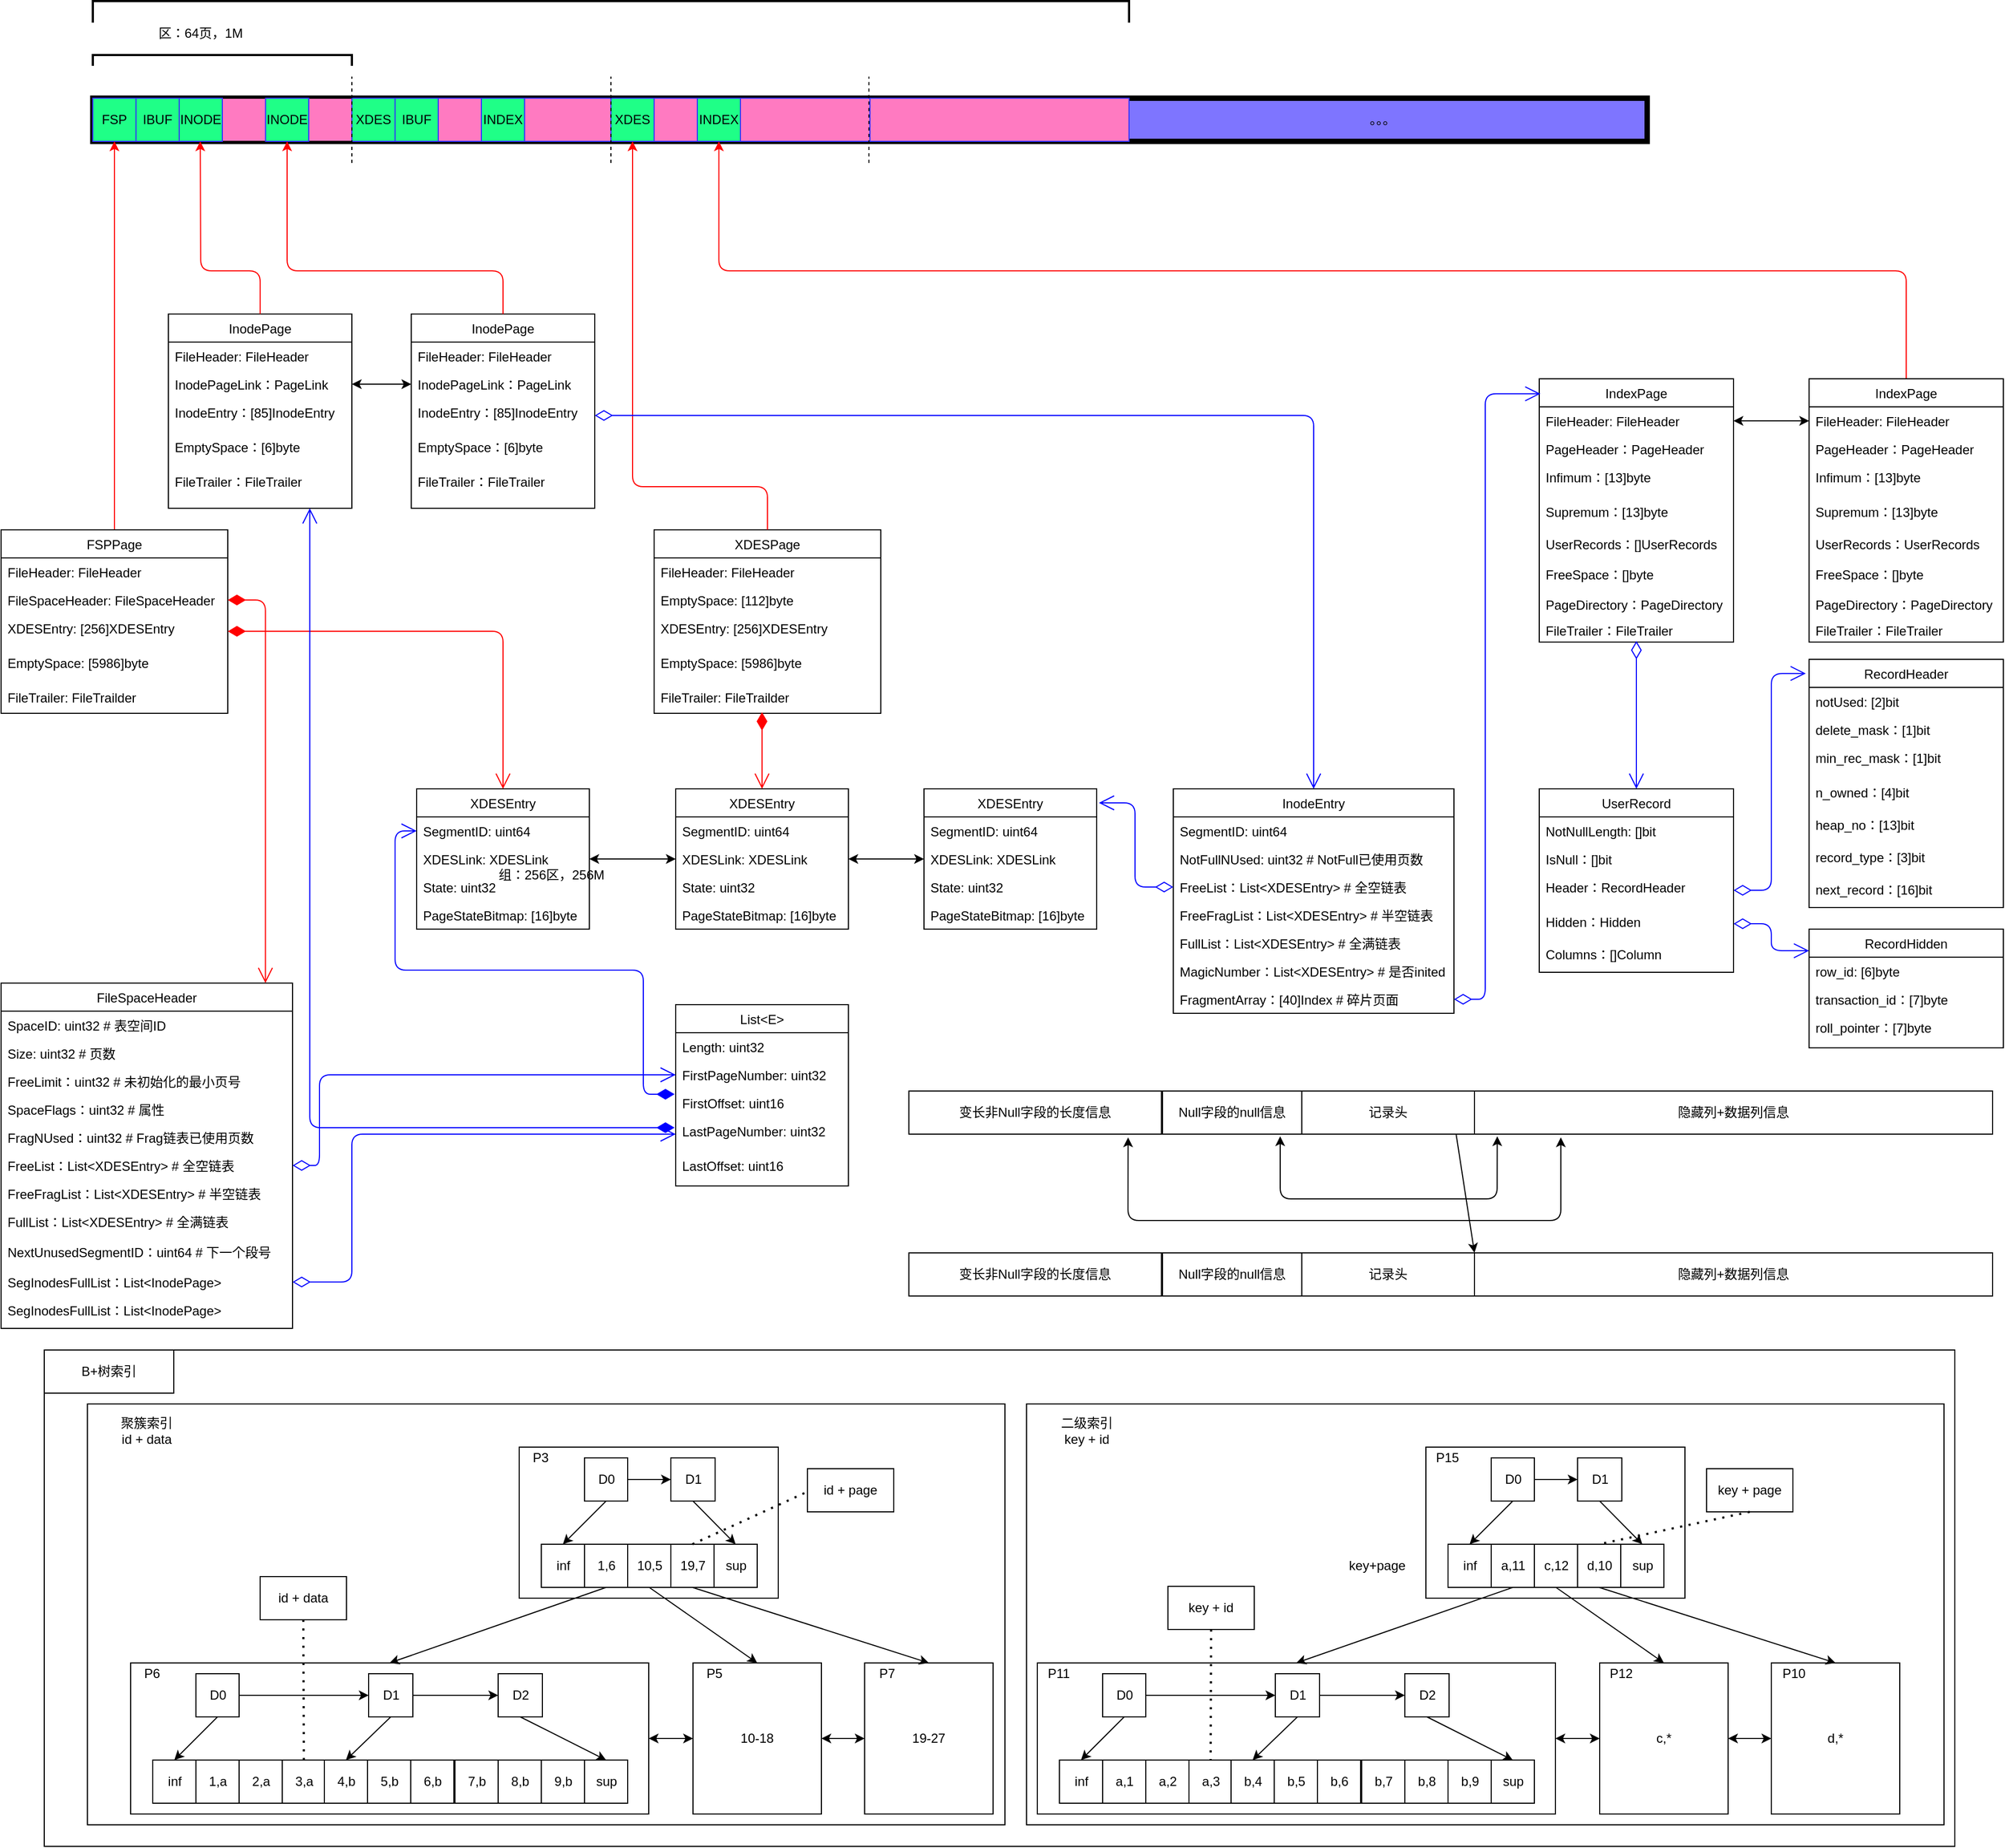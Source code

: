 <mxfile version="14.2.3" type="github">
  <diagram id="t6nv8LlBFj3ZbdLbt_an" name="第 1 页">
    <mxGraphModel dx="2034" dy="2300" grid="1" gridSize="10" guides="1" tooltips="1" connect="1" arrows="1" fold="1" page="1" pageScale="1" pageWidth="827" pageHeight="1169" math="0" shadow="0">
      <root>
        <mxCell id="0" />
        <mxCell id="1" parent="0" />
        <mxCell id="WkwrwrmO_YSIlq-c9zLR-297" value="" style="rounded=0;whiteSpace=wrap;html=1;" parent="1" vertex="1">
          <mxGeometry x="120" y="130" width="1770" height="460" as="geometry" />
        </mxCell>
        <mxCell id="WkwrwrmO_YSIlq-c9zLR-283" value="" style="rounded=0;whiteSpace=wrap;html=1;" parent="1" vertex="1">
          <mxGeometry x="1030" y="180" width="850" height="390" as="geometry" />
        </mxCell>
        <mxCell id="WkwrwrmO_YSIlq-c9zLR-281" value="" style="rounded=0;whiteSpace=wrap;html=1;" parent="1" vertex="1">
          <mxGeometry x="160" y="180" width="850" height="390" as="geometry" />
        </mxCell>
        <mxCell id="WkwrwrmO_YSIlq-c9zLR-159" value="" style="rounded=0;whiteSpace=wrap;html=1;" parent="1" vertex="1">
          <mxGeometry x="200" y="420" width="480" height="140" as="geometry" />
        </mxCell>
        <mxCell id="kTGUGiSFDtCZ472l8bVo-1" value="" style="rounded=0;whiteSpace=wrap;html=1;fillColor=#7E75FF;strokeWidth=5;" parent="1" vertex="1">
          <mxGeometry x="165" y="-1030" width="950" height="40" as="geometry" />
        </mxCell>
        <mxCell id="kTGUGiSFDtCZ472l8bVo-37" value="" style="rounded=0;whiteSpace=wrap;html=1;strokeColor=#3333FF;fillColor=#FF7AC1;" parent="1" vertex="1">
          <mxGeometry x="405" y="-1030" width="240" height="40" as="geometry" />
        </mxCell>
        <mxCell id="kTGUGiSFDtCZ472l8bVo-39" value="" style="rounded=0;whiteSpace=wrap;html=1;fillColor=#FF7AC1;" parent="1" vertex="1">
          <mxGeometry x="165" y="-1030" width="240" height="40" as="geometry" />
        </mxCell>
        <mxCell id="kTGUGiSFDtCZ472l8bVo-38" value="FSP" style="rounded=0;whiteSpace=wrap;html=1;strokeColor=#3333FF;fillColor=#1FFF87;shadow=0;" parent="1" vertex="1">
          <mxGeometry x="165" y="-1030" width="40" height="40" as="geometry" />
        </mxCell>
        <mxCell id="kTGUGiSFDtCZ472l8bVo-46" value="FileSpaceHeader" style="swimlane;fontStyle=0;childLayout=stackLayout;horizontal=1;startSize=26;fillColor=none;horizontalStack=0;resizeParent=1;resizeParentMax=0;resizeLast=0;collapsible=1;marginBottom=0;shadow=0;strokeColor=#000000;strokeWidth=1;" parent="1" vertex="1">
          <mxGeometry x="80" y="-210" width="270" height="320" as="geometry">
            <mxRectangle x="70" y="460" width="100" height="26" as="alternateBounds" />
          </mxGeometry>
        </mxCell>
        <mxCell id="kTGUGiSFDtCZ472l8bVo-47" value="SpaceID: uint32 # 表空间ID" style="text;strokeColor=none;fillColor=none;align=left;verticalAlign=top;spacingLeft=4;spacingRight=4;overflow=hidden;rotatable=0;points=[[0,0.5],[1,0.5]];portConstraint=eastwest;" parent="kTGUGiSFDtCZ472l8bVo-46" vertex="1">
          <mxGeometry y="26" width="270" height="26" as="geometry" />
        </mxCell>
        <mxCell id="kTGUGiSFDtCZ472l8bVo-48" value="Size: uint32 # 页数" style="text;strokeColor=none;fillColor=none;align=left;verticalAlign=top;spacingLeft=4;spacingRight=4;overflow=hidden;rotatable=0;points=[[0,0.5],[1,0.5]];portConstraint=eastwest;" parent="kTGUGiSFDtCZ472l8bVo-46" vertex="1">
          <mxGeometry y="52" width="270" height="26" as="geometry" />
        </mxCell>
        <mxCell id="kTGUGiSFDtCZ472l8bVo-49" value="FreeLimit：uint32 # 未初始化的最小页号" style="text;strokeColor=none;fillColor=none;align=left;verticalAlign=top;spacingLeft=4;spacingRight=4;overflow=hidden;rotatable=0;points=[[0,0.5],[1,0.5]];portConstraint=eastwest;" parent="kTGUGiSFDtCZ472l8bVo-46" vertex="1">
          <mxGeometry y="78" width="270" height="26" as="geometry" />
        </mxCell>
        <mxCell id="kTGUGiSFDtCZ472l8bVo-54" value="SpaceFlags：uint32 # 属性" style="text;strokeColor=none;fillColor=none;align=left;verticalAlign=top;spacingLeft=4;spacingRight=4;overflow=hidden;rotatable=0;points=[[0,0.5],[1,0.5]];portConstraint=eastwest;" parent="kTGUGiSFDtCZ472l8bVo-46" vertex="1">
          <mxGeometry y="104" width="270" height="26" as="geometry" />
        </mxCell>
        <mxCell id="kTGUGiSFDtCZ472l8bVo-58" value="FragNUsed：uint32 # Frag链表已使用页数" style="text;strokeColor=none;fillColor=none;align=left;verticalAlign=top;spacingLeft=4;spacingRight=4;overflow=hidden;rotatable=0;points=[[0,0.5],[1,0.5]];portConstraint=eastwest;" parent="kTGUGiSFDtCZ472l8bVo-46" vertex="1">
          <mxGeometry y="130" width="270" height="26" as="geometry" />
        </mxCell>
        <mxCell id="kTGUGiSFDtCZ472l8bVo-55" value="FreeList：List&lt;XDESEntry&gt; # 全空链表" style="text;strokeColor=none;fillColor=none;align=left;verticalAlign=top;spacingLeft=4;spacingRight=4;overflow=hidden;rotatable=0;points=[[0,0.5],[1,0.5]];portConstraint=eastwest;" parent="kTGUGiSFDtCZ472l8bVo-46" vertex="1">
          <mxGeometry y="156" width="270" height="26" as="geometry" />
        </mxCell>
        <mxCell id="kTGUGiSFDtCZ472l8bVo-56" value="FreeFragList：List&lt;XDESEntry&gt; # 半空链表" style="text;strokeColor=none;fillColor=none;align=left;verticalAlign=top;spacingLeft=4;spacingRight=4;overflow=hidden;rotatable=0;points=[[0,0.5],[1,0.5]];portConstraint=eastwest;" parent="kTGUGiSFDtCZ472l8bVo-46" vertex="1">
          <mxGeometry y="182" width="270" height="26" as="geometry" />
        </mxCell>
        <mxCell id="kTGUGiSFDtCZ472l8bVo-57" value="FullList：List&lt;XDESEntry&gt; # 全满链表" style="text;strokeColor=none;fillColor=none;align=left;verticalAlign=top;spacingLeft=4;spacingRight=4;overflow=hidden;rotatable=0;points=[[0,0.5],[1,0.5]];portConstraint=eastwest;" parent="kTGUGiSFDtCZ472l8bVo-46" vertex="1">
          <mxGeometry y="208" width="270" height="28" as="geometry" />
        </mxCell>
        <mxCell id="kTGUGiSFDtCZ472l8bVo-59" value="NextUnusedSegmentID：uint64 # 下一个段号" style="text;strokeColor=none;fillColor=none;align=left;verticalAlign=top;spacingLeft=4;spacingRight=4;overflow=hidden;rotatable=0;points=[[0,0.5],[1,0.5]];portConstraint=eastwest;" parent="kTGUGiSFDtCZ472l8bVo-46" vertex="1">
          <mxGeometry y="236" width="270" height="28" as="geometry" />
        </mxCell>
        <mxCell id="kTGUGiSFDtCZ472l8bVo-60" value="SegInodesFullList：List&lt;InodePage&gt;" style="text;strokeColor=none;fillColor=none;align=left;verticalAlign=top;spacingLeft=4;spacingRight=4;overflow=hidden;rotatable=0;points=[[0,0.5],[1,0.5]];portConstraint=eastwest;" parent="kTGUGiSFDtCZ472l8bVo-46" vertex="1">
          <mxGeometry y="264" width="270" height="26" as="geometry" />
        </mxCell>
        <mxCell id="kTGUGiSFDtCZ472l8bVo-61" value="SegInodesFullList：List&lt;InodePage&gt;" style="text;strokeColor=none;fillColor=none;align=left;verticalAlign=top;spacingLeft=4;spacingRight=4;overflow=hidden;rotatable=0;points=[[0,0.5],[1,0.5]];portConstraint=eastwest;" parent="kTGUGiSFDtCZ472l8bVo-46" vertex="1">
          <mxGeometry y="290" width="270" height="30" as="geometry" />
        </mxCell>
        <mxCell id="kTGUGiSFDtCZ472l8bVo-64" value="IBUF" style="rounded=0;whiteSpace=wrap;html=1;strokeColor=#3333FF;fillColor=#1FFF87;shadow=0;" parent="1" vertex="1">
          <mxGeometry x="205" y="-1030" width="40" height="40" as="geometry" />
        </mxCell>
        <mxCell id="kTGUGiSFDtCZ472l8bVo-65" value="INODE" style="rounded=0;whiteSpace=wrap;html=1;strokeColor=#3333FF;fillColor=#1FFF87;shadow=0;" parent="1" vertex="1">
          <mxGeometry x="245" y="-1030" width="40" height="40" as="geometry" />
        </mxCell>
        <mxCell id="kTGUGiSFDtCZ472l8bVo-66" value="XDES" style="rounded=0;whiteSpace=wrap;html=1;strokeColor=#3333FF;fillColor=#1FFF87;shadow=0;" parent="1" vertex="1">
          <mxGeometry x="405" y="-1030" width="40" height="40" as="geometry" />
        </mxCell>
        <mxCell id="kTGUGiSFDtCZ472l8bVo-67" value="IBUF" style="rounded=0;whiteSpace=wrap;html=1;strokeColor=#3333FF;fillColor=#1FFF87;shadow=0;" parent="1" vertex="1">
          <mxGeometry x="445" y="-1030" width="40" height="40" as="geometry" />
        </mxCell>
        <mxCell id="kTGUGiSFDtCZ472l8bVo-68" value="" style="rounded=0;whiteSpace=wrap;html=1;strokeColor=#3333FF;fillColor=#FF7AC1;" parent="1" vertex="1">
          <mxGeometry x="645" y="-1030" width="240" height="40" as="geometry" />
        </mxCell>
        <mxCell id="kTGUGiSFDtCZ472l8bVo-71" value="。。。" style="rounded=0;whiteSpace=wrap;html=1;fillColor=#7E75FF;strokeWidth=5;" parent="1" vertex="1">
          <mxGeometry x="1115" y="-1030" width="490" height="40" as="geometry" />
        </mxCell>
        <mxCell id="kTGUGiSFDtCZ472l8bVo-72" value="INDEX" style="rounded=0;whiteSpace=wrap;html=1;strokeColor=#3333FF;fillColor=#1FFF87;shadow=0;" parent="1" vertex="1">
          <mxGeometry x="525" y="-1030" width="40" height="40" as="geometry" />
        </mxCell>
        <mxCell id="kTGUGiSFDtCZ472l8bVo-73" value="INODE" style="rounded=0;whiteSpace=wrap;html=1;strokeColor=#3333FF;fillColor=#1FFF87;shadow=0;" parent="1" vertex="1">
          <mxGeometry x="325" y="-1030" width="40" height="40" as="geometry" />
        </mxCell>
        <mxCell id="kTGUGiSFDtCZ472l8bVo-74" value="INDEX" style="rounded=0;whiteSpace=wrap;html=1;strokeColor=#3333FF;fillColor=#1FFF87;shadow=0;" parent="1" vertex="1">
          <mxGeometry x="725" y="-1030" width="40" height="40" as="geometry" />
        </mxCell>
        <mxCell id="kTGUGiSFDtCZ472l8bVo-75" value="XDES" style="rounded=0;whiteSpace=wrap;html=1;strokeColor=#3333FF;fillColor=#1FFF87;shadow=0;" parent="1" vertex="1">
          <mxGeometry x="645" y="-1030" width="40" height="40" as="geometry" />
        </mxCell>
        <mxCell id="kTGUGiSFDtCZ472l8bVo-79" value="" style="endArrow=none;dashed=1;html=1;" parent="1" edge="1">
          <mxGeometry width="50" height="50" relative="1" as="geometry">
            <mxPoint x="405" y="-970" as="sourcePoint" />
            <mxPoint x="405" y="-1050" as="targetPoint" />
          </mxGeometry>
        </mxCell>
        <mxCell id="kTGUGiSFDtCZ472l8bVo-81" value="" style="strokeWidth=2;html=1;shape=mxgraph.flowchart.annotation_1;align=left;pointerEvents=1;shadow=0;fillColor=none;direction=south;" parent="1" vertex="1">
          <mxGeometry x="165" y="-1120" width="960" height="20" as="geometry" />
        </mxCell>
        <mxCell id="kTGUGiSFDtCZ472l8bVo-83" value="组：256区，256M" style="text;html=1;strokeColor=none;fillColor=none;align=center;verticalAlign=middle;whiteSpace=wrap;rounded=0;shadow=0;" parent="1" vertex="1">
          <mxGeometry x="520" y="-320" width="140" height="20" as="geometry" />
        </mxCell>
        <mxCell id="kTGUGiSFDtCZ472l8bVo-84" value="区：64页，1M" style="text;html=1;strokeColor=none;fillColor=none;align=center;verticalAlign=middle;whiteSpace=wrap;rounded=0;shadow=0;" parent="1" vertex="1">
          <mxGeometry x="220" y="-1100" width="90" height="20" as="geometry" />
        </mxCell>
        <mxCell id="kTGUGiSFDtCZ472l8bVo-85" value="" style="strokeWidth=2;html=1;shape=mxgraph.flowchart.annotation_1;align=left;pointerEvents=1;shadow=0;fillColor=none;direction=south;" parent="1" vertex="1">
          <mxGeometry x="165" y="-1070" width="240" height="10" as="geometry" />
        </mxCell>
        <mxCell id="kTGUGiSFDtCZ472l8bVo-86" value="" style="endArrow=none;dashed=1;html=1;" parent="1" edge="1">
          <mxGeometry width="50" height="50" relative="1" as="geometry">
            <mxPoint x="645" y="-970" as="sourcePoint" />
            <mxPoint x="645" y="-1050" as="targetPoint" />
          </mxGeometry>
        </mxCell>
        <mxCell id="kTGUGiSFDtCZ472l8bVo-87" value="" style="endArrow=classic;html=1;entryX=0.5;entryY=1;entryDx=0;entryDy=0;exitX=0.5;exitY=0;exitDx=0;exitDy=0;strokeColor=#FF0000;" parent="1" source="kTGUGiSFDtCZ472l8bVo-131" target="kTGUGiSFDtCZ472l8bVo-38" edge="1">
          <mxGeometry width="50" height="50" relative="1" as="geometry">
            <mxPoint x="185" y="-560" as="sourcePoint" />
            <mxPoint x="225" y="-650" as="targetPoint" />
          </mxGeometry>
        </mxCell>
        <mxCell id="kTGUGiSFDtCZ472l8bVo-89" value="InodePage" style="swimlane;fontStyle=0;childLayout=stackLayout;horizontal=1;startSize=26;fillColor=none;horizontalStack=0;resizeParent=1;resizeParentMax=0;resizeLast=0;collapsible=1;marginBottom=0;shadow=0;strokeColor=#000000;strokeWidth=1;" parent="1" vertex="1">
          <mxGeometry x="235" y="-830" width="170" height="180" as="geometry" />
        </mxCell>
        <mxCell id="kTGUGiSFDtCZ472l8bVo-90" value="FileHeader: FileHeader" style="text;strokeColor=none;fillColor=none;align=left;verticalAlign=top;spacingLeft=4;spacingRight=4;overflow=hidden;rotatable=0;points=[[0,0.5],[1,0.5]];portConstraint=eastwest;" parent="kTGUGiSFDtCZ472l8bVo-89" vertex="1">
          <mxGeometry y="26" width="170" height="26" as="geometry" />
        </mxCell>
        <mxCell id="kTGUGiSFDtCZ472l8bVo-91" value="InodePageLink：PageLink" style="text;strokeColor=none;fillColor=none;align=left;verticalAlign=top;spacingLeft=4;spacingRight=4;overflow=hidden;rotatable=0;points=[[0,0.5],[1,0.5]];portConstraint=eastwest;" parent="kTGUGiSFDtCZ472l8bVo-89" vertex="1">
          <mxGeometry y="52" width="170" height="26" as="geometry" />
        </mxCell>
        <mxCell id="kTGUGiSFDtCZ472l8bVo-92" value="InodeEntry：[85]InodeEntry" style="text;strokeColor=none;fillColor=none;align=left;verticalAlign=top;spacingLeft=4;spacingRight=4;overflow=hidden;rotatable=0;points=[[0,0.5],[1,0.5]];portConstraint=eastwest;" parent="kTGUGiSFDtCZ472l8bVo-89" vertex="1">
          <mxGeometry y="78" width="170" height="32" as="geometry" />
        </mxCell>
        <mxCell id="kTGUGiSFDtCZ472l8bVo-97" value="EmptySpace：[6]byte" style="text;strokeColor=none;fillColor=none;align=left;verticalAlign=top;spacingLeft=4;spacingRight=4;overflow=hidden;rotatable=0;points=[[0,0.5],[1,0.5]];portConstraint=eastwest;" parent="kTGUGiSFDtCZ472l8bVo-89" vertex="1">
          <mxGeometry y="110" width="170" height="32" as="geometry" />
        </mxCell>
        <mxCell id="kTGUGiSFDtCZ472l8bVo-98" value="FileTrailer：FileTrailer" style="text;strokeColor=none;fillColor=none;align=left;verticalAlign=top;spacingLeft=4;spacingRight=4;overflow=hidden;rotatable=0;points=[[0,0.5],[1,0.5]];portConstraint=eastwest;" parent="kTGUGiSFDtCZ472l8bVo-89" vertex="1">
          <mxGeometry y="142" width="170" height="38" as="geometry" />
        </mxCell>
        <mxCell id="kTGUGiSFDtCZ472l8bVo-106" value="InodePage" style="swimlane;fontStyle=0;childLayout=stackLayout;horizontal=1;startSize=26;fillColor=none;horizontalStack=0;resizeParent=1;resizeParentMax=0;resizeLast=0;collapsible=1;marginBottom=0;shadow=0;strokeColor=#000000;strokeWidth=1;" parent="1" vertex="1">
          <mxGeometry x="460" y="-830" width="170" height="180" as="geometry" />
        </mxCell>
        <mxCell id="kTGUGiSFDtCZ472l8bVo-107" value="FileHeader: FileHeader" style="text;strokeColor=none;fillColor=none;align=left;verticalAlign=top;spacingLeft=4;spacingRight=4;overflow=hidden;rotatable=0;points=[[0,0.5],[1,0.5]];portConstraint=eastwest;" parent="kTGUGiSFDtCZ472l8bVo-106" vertex="1">
          <mxGeometry y="26" width="170" height="26" as="geometry" />
        </mxCell>
        <mxCell id="kTGUGiSFDtCZ472l8bVo-108" value="InodePageLink：PageLink" style="text;strokeColor=none;fillColor=none;align=left;verticalAlign=top;spacingLeft=4;spacingRight=4;overflow=hidden;rotatable=0;points=[[0,0.5],[1,0.5]];portConstraint=eastwest;" parent="kTGUGiSFDtCZ472l8bVo-106" vertex="1">
          <mxGeometry y="52" width="170" height="26" as="geometry" />
        </mxCell>
        <mxCell id="kTGUGiSFDtCZ472l8bVo-109" value="InodeEntry：[85]InodeEntry" style="text;strokeColor=none;fillColor=none;align=left;verticalAlign=top;spacingLeft=4;spacingRight=4;overflow=hidden;rotatable=0;points=[[0,0.5],[1,0.5]];portConstraint=eastwest;" parent="kTGUGiSFDtCZ472l8bVo-106" vertex="1">
          <mxGeometry y="78" width="170" height="32" as="geometry" />
        </mxCell>
        <mxCell id="kTGUGiSFDtCZ472l8bVo-110" value="EmptySpace：[6]byte" style="text;strokeColor=none;fillColor=none;align=left;verticalAlign=top;spacingLeft=4;spacingRight=4;overflow=hidden;rotatable=0;points=[[0,0.5],[1,0.5]];portConstraint=eastwest;" parent="kTGUGiSFDtCZ472l8bVo-106" vertex="1">
          <mxGeometry y="110" width="170" height="32" as="geometry" />
        </mxCell>
        <mxCell id="kTGUGiSFDtCZ472l8bVo-111" value="FileTrailer：FileTrailer" style="text;strokeColor=none;fillColor=none;align=left;verticalAlign=top;spacingLeft=4;spacingRight=4;overflow=hidden;rotatable=0;points=[[0,0.5],[1,0.5]];portConstraint=eastwest;" parent="kTGUGiSFDtCZ472l8bVo-106" vertex="1">
          <mxGeometry y="142" width="170" height="38" as="geometry" />
        </mxCell>
        <mxCell id="kTGUGiSFDtCZ472l8bVo-113" value="" style="endArrow=classic;startArrow=classic;html=1;exitX=1;exitY=0.5;exitDx=0;exitDy=0;entryX=0;entryY=0.5;entryDx=0;entryDy=0;" parent="1" source="kTGUGiSFDtCZ472l8bVo-91" target="kTGUGiSFDtCZ472l8bVo-108" edge="1">
          <mxGeometry width="50" height="50" relative="1" as="geometry">
            <mxPoint x="425" y="-670" as="sourcePoint" />
            <mxPoint x="475" y="-720" as="targetPoint" />
          </mxGeometry>
        </mxCell>
        <mxCell id="kTGUGiSFDtCZ472l8bVo-116" value="XDESEntry" style="swimlane;fontStyle=0;childLayout=stackLayout;horizontal=1;startSize=26;fillColor=none;horizontalStack=0;resizeParent=1;resizeParentMax=0;resizeLast=0;collapsible=1;marginBottom=0;shadow=0;strokeColor=#000000;strokeWidth=1;" parent="1" vertex="1">
          <mxGeometry x="465" y="-390" width="160" height="130" as="geometry" />
        </mxCell>
        <mxCell id="kTGUGiSFDtCZ472l8bVo-117" value="SegmentID: uint64" style="text;strokeColor=none;fillColor=none;align=left;verticalAlign=top;spacingLeft=4;spacingRight=4;overflow=hidden;rotatable=0;points=[[0,0.5],[1,0.5]];portConstraint=eastwest;" parent="kTGUGiSFDtCZ472l8bVo-116" vertex="1">
          <mxGeometry y="26" width="160" height="26" as="geometry" />
        </mxCell>
        <mxCell id="kTGUGiSFDtCZ472l8bVo-118" value="XDESLink: XDESLink" style="text;strokeColor=none;fillColor=none;align=left;verticalAlign=top;spacingLeft=4;spacingRight=4;overflow=hidden;rotatable=0;points=[[0,0.5],[1,0.5]];portConstraint=eastwest;" parent="kTGUGiSFDtCZ472l8bVo-116" vertex="1">
          <mxGeometry y="52" width="160" height="26" as="geometry" />
        </mxCell>
        <mxCell id="kTGUGiSFDtCZ472l8bVo-119" value="State: uint32" style="text;strokeColor=none;fillColor=none;align=left;verticalAlign=top;spacingLeft=4;spacingRight=4;overflow=hidden;rotatable=0;points=[[0,0.5],[1,0.5]];portConstraint=eastwest;" parent="kTGUGiSFDtCZ472l8bVo-116" vertex="1">
          <mxGeometry y="78" width="160" height="26" as="geometry" />
        </mxCell>
        <mxCell id="kTGUGiSFDtCZ472l8bVo-124" value="PageStateBitmap: [16]byte" style="text;strokeColor=none;fillColor=none;align=left;verticalAlign=top;spacingLeft=4;spacingRight=4;overflow=hidden;rotatable=0;points=[[0,0.5],[1,0.5]];portConstraint=eastwest;" parent="kTGUGiSFDtCZ472l8bVo-116" vertex="1">
          <mxGeometry y="104" width="160" height="26" as="geometry" />
        </mxCell>
        <mxCell id="kTGUGiSFDtCZ472l8bVo-125" value="XDESEntry" style="swimlane;fontStyle=0;childLayout=stackLayout;horizontal=1;startSize=26;fillColor=none;horizontalStack=0;resizeParent=1;resizeParentMax=0;resizeLast=0;collapsible=1;marginBottom=0;shadow=0;strokeColor=#000000;strokeWidth=1;" parent="1" vertex="1">
          <mxGeometry x="705" y="-390" width="160" height="130" as="geometry" />
        </mxCell>
        <mxCell id="kTGUGiSFDtCZ472l8bVo-126" value="SegmentID: uint64" style="text;strokeColor=none;fillColor=none;align=left;verticalAlign=top;spacingLeft=4;spacingRight=4;overflow=hidden;rotatable=0;points=[[0,0.5],[1,0.5]];portConstraint=eastwest;" parent="kTGUGiSFDtCZ472l8bVo-125" vertex="1">
          <mxGeometry y="26" width="160" height="26" as="geometry" />
        </mxCell>
        <mxCell id="kTGUGiSFDtCZ472l8bVo-127" value="XDESLink: XDESLink" style="text;strokeColor=none;fillColor=none;align=left;verticalAlign=top;spacingLeft=4;spacingRight=4;overflow=hidden;rotatable=0;points=[[0,0.5],[1,0.5]];portConstraint=eastwest;" parent="kTGUGiSFDtCZ472l8bVo-125" vertex="1">
          <mxGeometry y="52" width="160" height="26" as="geometry" />
        </mxCell>
        <mxCell id="kTGUGiSFDtCZ472l8bVo-128" value="State: uint32" style="text;strokeColor=none;fillColor=none;align=left;verticalAlign=top;spacingLeft=4;spacingRight=4;overflow=hidden;rotatable=0;points=[[0,0.5],[1,0.5]];portConstraint=eastwest;" parent="kTGUGiSFDtCZ472l8bVo-125" vertex="1">
          <mxGeometry y="78" width="160" height="26" as="geometry" />
        </mxCell>
        <mxCell id="kTGUGiSFDtCZ472l8bVo-129" value="PageStateBitmap: [16]byte" style="text;strokeColor=none;fillColor=none;align=left;verticalAlign=top;spacingLeft=4;spacingRight=4;overflow=hidden;rotatable=0;points=[[0,0.5],[1,0.5]];portConstraint=eastwest;" parent="kTGUGiSFDtCZ472l8bVo-125" vertex="1">
          <mxGeometry y="104" width="160" height="26" as="geometry" />
        </mxCell>
        <mxCell id="kTGUGiSFDtCZ472l8bVo-130" value="" style="endArrow=classic;startArrow=classic;html=1;exitX=1;exitY=0.5;exitDx=0;exitDy=0;entryX=0;entryY=0.5;entryDx=0;entryDy=0;" parent="1" source="kTGUGiSFDtCZ472l8bVo-118" target="kTGUGiSFDtCZ472l8bVo-127" edge="1">
          <mxGeometry width="50" height="50" relative="1" as="geometry">
            <mxPoint x="665" y="-997" as="sourcePoint" />
            <mxPoint x="720" y="-997" as="targetPoint" />
          </mxGeometry>
        </mxCell>
        <mxCell id="kTGUGiSFDtCZ472l8bVo-131" value="FSPPage" style="swimlane;fontStyle=0;childLayout=stackLayout;horizontal=1;startSize=26;fillColor=none;horizontalStack=0;resizeParent=1;resizeParentMax=0;resizeLast=0;collapsible=1;marginBottom=0;shadow=0;strokeColor=#000000;strokeWidth=1;" parent="1" vertex="1">
          <mxGeometry x="80" y="-630" width="210" height="170" as="geometry" />
        </mxCell>
        <mxCell id="kTGUGiSFDtCZ472l8bVo-132" value="FileHeader: FileHeader" style="text;strokeColor=none;fillColor=none;align=left;verticalAlign=top;spacingLeft=4;spacingRight=4;overflow=hidden;rotatable=0;points=[[0,0.5],[1,0.5]];portConstraint=eastwest;" parent="kTGUGiSFDtCZ472l8bVo-131" vertex="1">
          <mxGeometry y="26" width="210" height="26" as="geometry" />
        </mxCell>
        <mxCell id="kTGUGiSFDtCZ472l8bVo-133" value="FileSpaceHeader: FileSpaceHeader" style="text;strokeColor=none;fillColor=none;align=left;verticalAlign=top;spacingLeft=4;spacingRight=4;overflow=hidden;rotatable=0;points=[[0,0.5],[1,0.5]];portConstraint=eastwest;" parent="kTGUGiSFDtCZ472l8bVo-131" vertex="1">
          <mxGeometry y="52" width="210" height="26" as="geometry" />
        </mxCell>
        <mxCell id="kTGUGiSFDtCZ472l8bVo-134" value="XDESEntry: [256]XDESEntry" style="text;strokeColor=none;fillColor=none;align=left;verticalAlign=top;spacingLeft=4;spacingRight=4;overflow=hidden;rotatable=0;points=[[0,0.5],[1,0.5]];portConstraint=eastwest;" parent="kTGUGiSFDtCZ472l8bVo-131" vertex="1">
          <mxGeometry y="78" width="210" height="32" as="geometry" />
        </mxCell>
        <mxCell id="kTGUGiSFDtCZ472l8bVo-135" value="EmptySpace: [5986]byte" style="text;strokeColor=none;fillColor=none;align=left;verticalAlign=top;spacingLeft=4;spacingRight=4;overflow=hidden;rotatable=0;points=[[0,0.5],[1,0.5]];portConstraint=eastwest;" parent="kTGUGiSFDtCZ472l8bVo-131" vertex="1">
          <mxGeometry y="110" width="210" height="32" as="geometry" />
        </mxCell>
        <mxCell id="kTGUGiSFDtCZ472l8bVo-136" value="FileTrailer: FileTrailder" style="text;strokeColor=none;fillColor=none;align=left;verticalAlign=top;spacingLeft=4;spacingRight=4;overflow=hidden;rotatable=0;points=[[0,0.5],[1,0.5]];portConstraint=eastwest;" parent="kTGUGiSFDtCZ472l8bVo-131" vertex="1">
          <mxGeometry y="142" width="210" height="28" as="geometry" />
        </mxCell>
        <mxCell id="kTGUGiSFDtCZ472l8bVo-139" value="" style="rounded=0;whiteSpace=wrap;html=1;strokeColor=#3333FF;fillColor=#FF7AC1;" parent="1" vertex="1">
          <mxGeometry x="885" y="-1030" width="240" height="40" as="geometry" />
        </mxCell>
        <mxCell id="kTGUGiSFDtCZ472l8bVo-142" value="" style="endArrow=classic;html=1;entryX=0.5;entryY=1;entryDx=0;entryDy=0;exitX=0.5;exitY=0;exitDx=0;exitDy=0;strokeColor=#FF0000;" parent="1" source="kTGUGiSFDtCZ472l8bVo-89" edge="1">
          <mxGeometry width="50" height="50" relative="1" as="geometry">
            <mxPoint x="264.5" y="-590" as="sourcePoint" />
            <mxPoint x="264.5" y="-990" as="targetPoint" />
            <Array as="points">
              <mxPoint x="320" y="-870" />
              <mxPoint x="265" y="-870" />
            </Array>
          </mxGeometry>
        </mxCell>
        <mxCell id="kTGUGiSFDtCZ472l8bVo-144" value="" style="endArrow=classic;html=1;entryX=0.5;entryY=1;entryDx=0;entryDy=0;exitX=0.5;exitY=0;exitDx=0;exitDy=0;strokeColor=#FF0000;" parent="1" source="kTGUGiSFDtCZ472l8bVo-106" target="kTGUGiSFDtCZ472l8bVo-73" edge="1">
          <mxGeometry width="50" height="50" relative="1" as="geometry">
            <mxPoint x="195" y="-580" as="sourcePoint" />
            <mxPoint x="195" y="-980" as="targetPoint" />
            <Array as="points">
              <mxPoint x="545" y="-870" />
              <mxPoint x="345" y="-870" />
            </Array>
          </mxGeometry>
        </mxCell>
        <mxCell id="kTGUGiSFDtCZ472l8bVo-147" value="" style="endArrow=open;html=1;endSize=12;startArrow=diamondThin;startSize=14;startFill=1;edgeStyle=orthogonalEdgeStyle;align=left;verticalAlign=bottom;strokeColor=#FF0000;exitX=1;exitY=0.5;exitDx=0;exitDy=0;entryX=0.5;entryY=0;entryDx=0;entryDy=0;" parent="1" source="kTGUGiSFDtCZ472l8bVo-134" target="kTGUGiSFDtCZ472l8bVo-116" edge="1">
          <mxGeometry x="-1" y="3" relative="1" as="geometry">
            <mxPoint x="445" y="-520" as="sourcePoint" />
            <mxPoint x="605" y="-520" as="targetPoint" />
          </mxGeometry>
        </mxCell>
        <mxCell id="kTGUGiSFDtCZ472l8bVo-148" value="List&lt;E&gt;" style="swimlane;fontStyle=0;childLayout=stackLayout;horizontal=1;startSize=26;fillColor=none;horizontalStack=0;resizeParent=1;resizeParentMax=0;resizeLast=0;collapsible=1;marginBottom=0;shadow=0;strokeColor=#000000;strokeWidth=1;" parent="1" vertex="1">
          <mxGeometry x="705" y="-190" width="160" height="168" as="geometry" />
        </mxCell>
        <mxCell id="kTGUGiSFDtCZ472l8bVo-149" value="Length: uint32" style="text;strokeColor=none;fillColor=none;align=left;verticalAlign=top;spacingLeft=4;spacingRight=4;overflow=hidden;rotatable=0;points=[[0,0.5],[1,0.5]];portConstraint=eastwest;" parent="kTGUGiSFDtCZ472l8bVo-148" vertex="1">
          <mxGeometry y="26" width="160" height="26" as="geometry" />
        </mxCell>
        <mxCell id="kTGUGiSFDtCZ472l8bVo-150" value="FirstPageNumber: uint32 " style="text;strokeColor=none;fillColor=none;align=left;verticalAlign=top;spacingLeft=4;spacingRight=4;overflow=hidden;rotatable=0;points=[[0,0.5],[1,0.5]];portConstraint=eastwest;" parent="kTGUGiSFDtCZ472l8bVo-148" vertex="1">
          <mxGeometry y="52" width="160" height="26" as="geometry" />
        </mxCell>
        <mxCell id="kTGUGiSFDtCZ472l8bVo-153" value="FirstOffset: uint16 " style="text;strokeColor=none;fillColor=none;align=left;verticalAlign=top;spacingLeft=4;spacingRight=4;overflow=hidden;rotatable=0;points=[[0,0.5],[1,0.5]];portConstraint=eastwest;" parent="kTGUGiSFDtCZ472l8bVo-148" vertex="1">
          <mxGeometry y="78" width="160" height="26" as="geometry" />
        </mxCell>
        <mxCell id="kTGUGiSFDtCZ472l8bVo-151" value="LastPageNumber: uint32" style="text;strokeColor=none;fillColor=none;align=left;verticalAlign=top;spacingLeft=4;spacingRight=4;overflow=hidden;rotatable=0;points=[[0,0.5],[1,0.5]];portConstraint=eastwest;" parent="kTGUGiSFDtCZ472l8bVo-148" vertex="1">
          <mxGeometry y="104" width="160" height="32" as="geometry" />
        </mxCell>
        <mxCell id="kTGUGiSFDtCZ472l8bVo-152" value="LastOffset: uint16" style="text;strokeColor=none;fillColor=none;align=left;verticalAlign=top;spacingLeft=4;spacingRight=4;overflow=hidden;rotatable=0;points=[[0,0.5],[1,0.5]];portConstraint=eastwest;" parent="kTGUGiSFDtCZ472l8bVo-148" vertex="1">
          <mxGeometry y="136" width="160" height="32" as="geometry" />
        </mxCell>
        <mxCell id="kTGUGiSFDtCZ472l8bVo-154" value="XDESEntry" style="swimlane;fontStyle=0;childLayout=stackLayout;horizontal=1;startSize=26;fillColor=none;horizontalStack=0;resizeParent=1;resizeParentMax=0;resizeLast=0;collapsible=1;marginBottom=0;shadow=0;strokeColor=#000000;strokeWidth=1;" parent="1" vertex="1">
          <mxGeometry x="935" y="-390" width="160" height="130" as="geometry" />
        </mxCell>
        <mxCell id="kTGUGiSFDtCZ472l8bVo-155" value="SegmentID: uint64" style="text;strokeColor=none;fillColor=none;align=left;verticalAlign=top;spacingLeft=4;spacingRight=4;overflow=hidden;rotatable=0;points=[[0,0.5],[1,0.5]];portConstraint=eastwest;" parent="kTGUGiSFDtCZ472l8bVo-154" vertex="1">
          <mxGeometry y="26" width="160" height="26" as="geometry" />
        </mxCell>
        <mxCell id="kTGUGiSFDtCZ472l8bVo-156" value="XDESLink: XDESLink" style="text;strokeColor=none;fillColor=none;align=left;verticalAlign=top;spacingLeft=4;spacingRight=4;overflow=hidden;rotatable=0;points=[[0,0.5],[1,0.5]];portConstraint=eastwest;" parent="kTGUGiSFDtCZ472l8bVo-154" vertex="1">
          <mxGeometry y="52" width="160" height="26" as="geometry" />
        </mxCell>
        <mxCell id="kTGUGiSFDtCZ472l8bVo-157" value="State: uint32" style="text;strokeColor=none;fillColor=none;align=left;verticalAlign=top;spacingLeft=4;spacingRight=4;overflow=hidden;rotatable=0;points=[[0,0.5],[1,0.5]];portConstraint=eastwest;" parent="kTGUGiSFDtCZ472l8bVo-154" vertex="1">
          <mxGeometry y="78" width="160" height="26" as="geometry" />
        </mxCell>
        <mxCell id="kTGUGiSFDtCZ472l8bVo-158" value="PageStateBitmap: [16]byte" style="text;strokeColor=none;fillColor=none;align=left;verticalAlign=top;spacingLeft=4;spacingRight=4;overflow=hidden;rotatable=0;points=[[0,0.5],[1,0.5]];portConstraint=eastwest;" parent="kTGUGiSFDtCZ472l8bVo-154" vertex="1">
          <mxGeometry y="104" width="160" height="26" as="geometry" />
        </mxCell>
        <mxCell id="kTGUGiSFDtCZ472l8bVo-159" value="" style="endArrow=classic;startArrow=classic;html=1;exitX=1;exitY=0.5;exitDx=0;exitDy=0;entryX=0;entryY=0.5;entryDx=0;entryDy=0;" parent="1" source="kTGUGiSFDtCZ472l8bVo-127" target="kTGUGiSFDtCZ472l8bVo-156" edge="1">
          <mxGeometry width="50" height="50" relative="1" as="geometry">
            <mxPoint x="635" y="-315" as="sourcePoint" />
            <mxPoint x="715" y="-315" as="targetPoint" />
          </mxGeometry>
        </mxCell>
        <mxCell id="kTGUGiSFDtCZ472l8bVo-161" value="" style="endArrow=open;html=1;endSize=12;startArrow=diamondThin;startSize=14;startFill=0;edgeStyle=orthogonalEdgeStyle;align=left;verticalAlign=bottom;strokeColor=#0000FF;exitX=1;exitY=0.5;exitDx=0;exitDy=0;entryX=0;entryY=0.5;entryDx=0;entryDy=0;" parent="1" source="kTGUGiSFDtCZ472l8bVo-55" target="kTGUGiSFDtCZ472l8bVo-150" edge="1">
          <mxGeometry x="-1" y="3" relative="1" as="geometry">
            <mxPoint x="485" as="sourcePoint" />
            <mxPoint x="645" as="targetPoint" />
            <Array as="points">
              <mxPoint x="375" y="-41" />
              <mxPoint x="375" y="-125" />
            </Array>
          </mxGeometry>
        </mxCell>
        <mxCell id="kTGUGiSFDtCZ472l8bVo-163" value="" style="endArrow=open;html=1;endSize=12;startArrow=diamondThin;startSize=14;startFill=1;edgeStyle=orthogonalEdgeStyle;align=left;verticalAlign=bottom;strokeColor=#0000FF;entryX=0;entryY=0.5;entryDx=0;entryDy=0;" parent="1" target="kTGUGiSFDtCZ472l8bVo-117" edge="1">
          <mxGeometry x="-1" y="3" relative="1" as="geometry">
            <mxPoint x="704" y="-107" as="sourcePoint" />
            <mxPoint x="695" y="-10" as="targetPoint" />
            <Array as="points">
              <mxPoint x="675" y="-107" />
              <mxPoint x="675" y="-222" />
              <mxPoint x="445" y="-222" />
              <mxPoint x="445" y="-351" />
            </Array>
          </mxGeometry>
        </mxCell>
        <mxCell id="kTGUGiSFDtCZ472l8bVo-164" value="XDESPage" style="swimlane;fontStyle=0;childLayout=stackLayout;horizontal=1;startSize=26;fillColor=none;horizontalStack=0;resizeParent=1;resizeParentMax=0;resizeLast=0;collapsible=1;marginBottom=0;shadow=0;strokeColor=#000000;strokeWidth=1;" parent="1" vertex="1">
          <mxGeometry x="685" y="-630" width="210" height="170" as="geometry" />
        </mxCell>
        <mxCell id="kTGUGiSFDtCZ472l8bVo-165" value="FileHeader: FileHeader" style="text;strokeColor=none;fillColor=none;align=left;verticalAlign=top;spacingLeft=4;spacingRight=4;overflow=hidden;rotatable=0;points=[[0,0.5],[1,0.5]];portConstraint=eastwest;" parent="kTGUGiSFDtCZ472l8bVo-164" vertex="1">
          <mxGeometry y="26" width="210" height="26" as="geometry" />
        </mxCell>
        <mxCell id="kTGUGiSFDtCZ472l8bVo-166" value="EmptySpace: [112]byte" style="text;strokeColor=none;fillColor=none;align=left;verticalAlign=top;spacingLeft=4;spacingRight=4;overflow=hidden;rotatable=0;points=[[0,0.5],[1,0.5]];portConstraint=eastwest;" parent="kTGUGiSFDtCZ472l8bVo-164" vertex="1">
          <mxGeometry y="52" width="210" height="26" as="geometry" />
        </mxCell>
        <mxCell id="kTGUGiSFDtCZ472l8bVo-167" value="XDESEntry: [256]XDESEntry" style="text;strokeColor=none;fillColor=none;align=left;verticalAlign=top;spacingLeft=4;spacingRight=4;overflow=hidden;rotatable=0;points=[[0,0.5],[1,0.5]];portConstraint=eastwest;" parent="kTGUGiSFDtCZ472l8bVo-164" vertex="1">
          <mxGeometry y="78" width="210" height="32" as="geometry" />
        </mxCell>
        <mxCell id="kTGUGiSFDtCZ472l8bVo-168" value="EmptySpace: [5986]byte" style="text;strokeColor=none;fillColor=none;align=left;verticalAlign=top;spacingLeft=4;spacingRight=4;overflow=hidden;rotatable=0;points=[[0,0.5],[1,0.5]];portConstraint=eastwest;" parent="kTGUGiSFDtCZ472l8bVo-164" vertex="1">
          <mxGeometry y="110" width="210" height="32" as="geometry" />
        </mxCell>
        <mxCell id="kTGUGiSFDtCZ472l8bVo-169" value="FileTrailer: FileTrailder" style="text;strokeColor=none;fillColor=none;align=left;verticalAlign=top;spacingLeft=4;spacingRight=4;overflow=hidden;rotatable=0;points=[[0,0.5],[1,0.5]];portConstraint=eastwest;" parent="kTGUGiSFDtCZ472l8bVo-164" vertex="1">
          <mxGeometry y="142" width="210" height="28" as="geometry" />
        </mxCell>
        <mxCell id="kTGUGiSFDtCZ472l8bVo-170" value="" style="endArrow=open;html=1;endSize=12;startArrow=diamondThin;startSize=14;startFill=1;edgeStyle=orthogonalEdgeStyle;align=left;verticalAlign=bottom;strokeColor=#FF0000;exitX=0.476;exitY=0.964;exitDx=0;exitDy=0;exitPerimeter=0;" parent="1" source="kTGUGiSFDtCZ472l8bVo-169" target="kTGUGiSFDtCZ472l8bVo-125" edge="1">
          <mxGeometry x="-1" y="3" relative="1" as="geometry">
            <mxPoint x="300" y="-486" as="sourcePoint" />
            <mxPoint x="555" y="-380" as="targetPoint" />
          </mxGeometry>
        </mxCell>
        <mxCell id="kTGUGiSFDtCZ472l8bVo-172" value="" style="endArrow=classic;html=1;entryX=0.5;entryY=1;entryDx=0;entryDy=0;exitX=0.5;exitY=0;exitDx=0;exitDy=0;strokeColor=#FF0000;" parent="1" source="kTGUGiSFDtCZ472l8bVo-164" target="kTGUGiSFDtCZ472l8bVo-75" edge="1">
          <mxGeometry width="50" height="50" relative="1" as="geometry">
            <mxPoint x="195" y="-620" as="sourcePoint" />
            <mxPoint x="195" y="-980" as="targetPoint" />
            <Array as="points">
              <mxPoint x="790" y="-670" />
              <mxPoint x="665" y="-670" />
            </Array>
          </mxGeometry>
        </mxCell>
        <mxCell id="kTGUGiSFDtCZ472l8bVo-173" value="InodeEntry" style="swimlane;fontStyle=0;childLayout=stackLayout;horizontal=1;startSize=26;fillColor=none;horizontalStack=0;resizeParent=1;resizeParentMax=0;resizeLast=0;collapsible=1;marginBottom=0;shadow=0;strokeColor=#000000;strokeWidth=1;" parent="1" vertex="1">
          <mxGeometry x="1166" y="-390" width="260" height="208" as="geometry" />
        </mxCell>
        <mxCell id="kTGUGiSFDtCZ472l8bVo-174" value="SegmentID: uint64" style="text;strokeColor=none;fillColor=none;align=left;verticalAlign=top;spacingLeft=4;spacingRight=4;overflow=hidden;rotatable=0;points=[[0,0.5],[1,0.5]];portConstraint=eastwest;" parent="kTGUGiSFDtCZ472l8bVo-173" vertex="1">
          <mxGeometry y="26" width="260" height="26" as="geometry" />
        </mxCell>
        <mxCell id="kTGUGiSFDtCZ472l8bVo-175" value="NotFullNUsed: uint32 # NotFull已使用页数" style="text;strokeColor=none;fillColor=none;align=left;verticalAlign=top;spacingLeft=4;spacingRight=4;overflow=hidden;rotatable=0;points=[[0,0.5],[1,0.5]];portConstraint=eastwest;" parent="kTGUGiSFDtCZ472l8bVo-173" vertex="1">
          <mxGeometry y="52" width="260" height="26" as="geometry" />
        </mxCell>
        <mxCell id="kTGUGiSFDtCZ472l8bVo-176" value="FreeList：List&lt;XDESEntry&gt; # 全空链表" style="text;strokeColor=none;fillColor=none;align=left;verticalAlign=top;spacingLeft=4;spacingRight=4;overflow=hidden;rotatable=0;points=[[0,0.5],[1,0.5]];portConstraint=eastwest;" parent="kTGUGiSFDtCZ472l8bVo-173" vertex="1">
          <mxGeometry y="78" width="260" height="26" as="geometry" />
        </mxCell>
        <mxCell id="kTGUGiSFDtCZ472l8bVo-177" value="FreeFragList：List&lt;XDESEntry&gt; # 半空链表" style="text;strokeColor=none;fillColor=none;align=left;verticalAlign=top;spacingLeft=4;spacingRight=4;overflow=hidden;rotatable=0;points=[[0,0.5],[1,0.5]];portConstraint=eastwest;" parent="kTGUGiSFDtCZ472l8bVo-173" vertex="1">
          <mxGeometry y="104" width="260" height="26" as="geometry" />
        </mxCell>
        <mxCell id="kTGUGiSFDtCZ472l8bVo-178" value="FullList：List&lt;XDESEntry&gt; # 全满链表" style="text;strokeColor=none;fillColor=none;align=left;verticalAlign=top;spacingLeft=4;spacingRight=4;overflow=hidden;rotatable=0;points=[[0,0.5],[1,0.5]];portConstraint=eastwest;" parent="kTGUGiSFDtCZ472l8bVo-173" vertex="1">
          <mxGeometry y="130" width="260" height="26" as="geometry" />
        </mxCell>
        <mxCell id="kTGUGiSFDtCZ472l8bVo-179" value="MagicNumber：List&lt;XDESEntry&gt; # 是否inited" style="text;strokeColor=none;fillColor=none;align=left;verticalAlign=top;spacingLeft=4;spacingRight=4;overflow=hidden;rotatable=0;points=[[0,0.5],[1,0.5]];portConstraint=eastwest;" parent="kTGUGiSFDtCZ472l8bVo-173" vertex="1">
          <mxGeometry y="156" width="260" height="26" as="geometry" />
        </mxCell>
        <mxCell id="kTGUGiSFDtCZ472l8bVo-180" value="FragmentArray：[40]Index # 碎片页面" style="text;strokeColor=none;fillColor=none;align=left;verticalAlign=top;spacingLeft=4;spacingRight=4;overflow=hidden;rotatable=0;points=[[0,0.5],[1,0.5]];portConstraint=eastwest;" parent="kTGUGiSFDtCZ472l8bVo-173" vertex="1">
          <mxGeometry y="182" width="260" height="26" as="geometry" />
        </mxCell>
        <mxCell id="kTGUGiSFDtCZ472l8bVo-183" value="" style="endArrow=open;html=1;endSize=12;startArrow=diamondThin;startSize=14;startFill=0;edgeStyle=orthogonalEdgeStyle;align=left;verticalAlign=bottom;strokeColor=#0000FF;exitX=1;exitY=0.5;exitDx=0;exitDy=0;entryX=0;entryY=0.5;entryDx=0;entryDy=0;" parent="1" source="kTGUGiSFDtCZ472l8bVo-60" target="kTGUGiSFDtCZ472l8bVo-151" edge="1">
          <mxGeometry x="-1" y="3" relative="1" as="geometry">
            <mxPoint x="415" y="30" as="sourcePoint" />
            <mxPoint x="575" y="30" as="targetPoint" />
            <Array as="points">
              <mxPoint x="405" y="67" />
              <mxPoint x="405" y="-70" />
            </Array>
          </mxGeometry>
        </mxCell>
        <mxCell id="WkwrwrmO_YSIlq-c9zLR-1" value="IndexPage" style="swimlane;fontStyle=0;childLayout=stackLayout;horizontal=1;startSize=26;fillColor=none;horizontalStack=0;resizeParent=1;resizeParentMax=0;resizeLast=0;collapsible=1;marginBottom=0;shadow=0;strokeColor=#000000;strokeWidth=1;" parent="1" vertex="1">
          <mxGeometry x="1505" y="-770" width="180" height="244" as="geometry" />
        </mxCell>
        <mxCell id="WkwrwrmO_YSIlq-c9zLR-2" value="FileHeader: FileHeader" style="text;strokeColor=none;fillColor=none;align=left;verticalAlign=top;spacingLeft=4;spacingRight=4;overflow=hidden;rotatable=0;points=[[0,0.5],[1,0.5]];portConstraint=eastwest;" parent="WkwrwrmO_YSIlq-c9zLR-1" vertex="1">
          <mxGeometry y="26" width="180" height="26" as="geometry" />
        </mxCell>
        <mxCell id="WkwrwrmO_YSIlq-c9zLR-3" value="PageHeader：PageHeader" style="text;strokeColor=none;fillColor=none;align=left;verticalAlign=top;spacingLeft=4;spacingRight=4;overflow=hidden;rotatable=0;points=[[0,0.5],[1,0.5]];portConstraint=eastwest;" parent="WkwrwrmO_YSIlq-c9zLR-1" vertex="1">
          <mxGeometry y="52" width="180" height="26" as="geometry" />
        </mxCell>
        <mxCell id="WkwrwrmO_YSIlq-c9zLR-4" value="Infimum：[13]byte" style="text;strokeColor=none;fillColor=none;align=left;verticalAlign=top;spacingLeft=4;spacingRight=4;overflow=hidden;rotatable=0;points=[[0,0.5],[1,0.5]];portConstraint=eastwest;" parent="WkwrwrmO_YSIlq-c9zLR-1" vertex="1">
          <mxGeometry y="78" width="180" height="32" as="geometry" />
        </mxCell>
        <mxCell id="WkwrwrmO_YSIlq-c9zLR-5" value="Supremum：[13]byte" style="text;strokeColor=none;fillColor=none;align=left;verticalAlign=top;spacingLeft=4;spacingRight=4;overflow=hidden;rotatable=0;points=[[0,0.5],[1,0.5]];portConstraint=eastwest;" parent="WkwrwrmO_YSIlq-c9zLR-1" vertex="1">
          <mxGeometry y="110" width="180" height="30" as="geometry" />
        </mxCell>
        <mxCell id="WkwrwrmO_YSIlq-c9zLR-6" value="UserRecords：[]UserRecords" style="text;strokeColor=none;fillColor=none;align=left;verticalAlign=top;spacingLeft=4;spacingRight=4;overflow=hidden;rotatable=0;points=[[0,0.5],[1,0.5]];portConstraint=eastwest;" parent="WkwrwrmO_YSIlq-c9zLR-1" vertex="1">
          <mxGeometry y="140" width="180" height="28" as="geometry" />
        </mxCell>
        <mxCell id="WkwrwrmO_YSIlq-c9zLR-15" value="FreeSpace：[]byte" style="text;strokeColor=none;fillColor=none;align=left;verticalAlign=top;spacingLeft=4;spacingRight=4;overflow=hidden;rotatable=0;points=[[0,0.5],[1,0.5]];portConstraint=eastwest;" parent="WkwrwrmO_YSIlq-c9zLR-1" vertex="1">
          <mxGeometry y="168" width="180" height="28" as="geometry" />
        </mxCell>
        <mxCell id="WkwrwrmO_YSIlq-c9zLR-16" value="PageDirectory：PageDirectory" style="text;strokeColor=none;fillColor=none;align=left;verticalAlign=top;spacingLeft=4;spacingRight=4;overflow=hidden;rotatable=0;points=[[0,0.5],[1,0.5]];portConstraint=eastwest;" parent="WkwrwrmO_YSIlq-c9zLR-1" vertex="1">
          <mxGeometry y="196" width="180" height="24" as="geometry" />
        </mxCell>
        <mxCell id="WkwrwrmO_YSIlq-c9zLR-17" value="FileTrailer：FileTrailer" style="text;strokeColor=none;fillColor=none;align=left;verticalAlign=top;spacingLeft=4;spacingRight=4;overflow=hidden;rotatable=0;points=[[0,0.5],[1,0.5]];portConstraint=eastwest;" parent="WkwrwrmO_YSIlq-c9zLR-1" vertex="1">
          <mxGeometry y="220" width="180" height="24" as="geometry" />
        </mxCell>
        <mxCell id="WkwrwrmO_YSIlq-c9zLR-8" value="" style="endArrow=classic;html=1;entryX=0.5;entryY=1;entryDx=0;entryDy=0;exitX=0.5;exitY=0;exitDx=0;exitDy=0;strokeColor=#FF0000;" parent="1" source="WkwrwrmO_YSIlq-c9zLR-132" edge="1">
          <mxGeometry width="50" height="50" relative="1" as="geometry">
            <mxPoint x="945" y="-830" as="sourcePoint" />
            <mxPoint x="745" y="-990" as="targetPoint" />
            <Array as="points">
              <mxPoint x="1845" y="-870" />
              <mxPoint x="745" y="-870" />
            </Array>
          </mxGeometry>
        </mxCell>
        <mxCell id="WkwrwrmO_YSIlq-c9zLR-42" value="" style="endArrow=open;html=1;endSize=12;startArrow=diamondThin;startSize=14;startFill=0;edgeStyle=orthogonalEdgeStyle;align=left;verticalAlign=bottom;strokeColor=#0000FF;entryX=0.006;entryY=0.057;entryDx=0;entryDy=0;entryPerimeter=0;" parent="1" source="kTGUGiSFDtCZ472l8bVo-180" target="WkwrwrmO_YSIlq-c9zLR-1" edge="1">
          <mxGeometry x="-1" y="3" relative="1" as="geometry">
            <mxPoint x="1435" y="-200" as="sourcePoint" />
            <mxPoint x="1595" y="-400" as="targetPoint" />
            <Array as="points">
              <mxPoint x="1455" y="-195" />
              <mxPoint x="1455" y="-756" />
            </Array>
          </mxGeometry>
        </mxCell>
        <mxCell id="WkwrwrmO_YSIlq-c9zLR-131" value="" style="endArrow=open;html=1;endSize=12;startArrow=diamondThin;startSize=14;startFill=1;edgeStyle=orthogonalEdgeStyle;align=left;verticalAlign=bottom;strokeColor=#0000FF;" parent="1" edge="1">
          <mxGeometry x="-1" y="3" relative="1" as="geometry">
            <mxPoint x="704" y="-76" as="sourcePoint" />
            <mxPoint x="366" y="-650" as="targetPoint" />
            <Array as="points">
              <mxPoint x="366" y="-76" />
            </Array>
          </mxGeometry>
        </mxCell>
        <mxCell id="WkwrwrmO_YSIlq-c9zLR-132" value="IndexPage" style="swimlane;fontStyle=0;childLayout=stackLayout;horizontal=1;startSize=26;fillColor=none;horizontalStack=0;resizeParent=1;resizeParentMax=0;resizeLast=0;collapsible=1;marginBottom=0;shadow=0;strokeColor=#000000;strokeWidth=1;" parent="1" vertex="1">
          <mxGeometry x="1755" y="-770" width="180" height="244" as="geometry" />
        </mxCell>
        <mxCell id="WkwrwrmO_YSIlq-c9zLR-133" value="FileHeader: FileHeader" style="text;strokeColor=none;fillColor=none;align=left;verticalAlign=top;spacingLeft=4;spacingRight=4;overflow=hidden;rotatable=0;points=[[0,0.5],[1,0.5]];portConstraint=eastwest;" parent="WkwrwrmO_YSIlq-c9zLR-132" vertex="1">
          <mxGeometry y="26" width="180" height="26" as="geometry" />
        </mxCell>
        <mxCell id="WkwrwrmO_YSIlq-c9zLR-134" value="PageHeader：PageHeader" style="text;strokeColor=none;fillColor=none;align=left;verticalAlign=top;spacingLeft=4;spacingRight=4;overflow=hidden;rotatable=0;points=[[0,0.5],[1,0.5]];portConstraint=eastwest;" parent="WkwrwrmO_YSIlq-c9zLR-132" vertex="1">
          <mxGeometry y="52" width="180" height="26" as="geometry" />
        </mxCell>
        <mxCell id="WkwrwrmO_YSIlq-c9zLR-135" value="Infimum：[13]byte" style="text;strokeColor=none;fillColor=none;align=left;verticalAlign=top;spacingLeft=4;spacingRight=4;overflow=hidden;rotatable=0;points=[[0,0.5],[1,0.5]];portConstraint=eastwest;" parent="WkwrwrmO_YSIlq-c9zLR-132" vertex="1">
          <mxGeometry y="78" width="180" height="32" as="geometry" />
        </mxCell>
        <mxCell id="WkwrwrmO_YSIlq-c9zLR-136" value="Supremum：[13]byte" style="text;strokeColor=none;fillColor=none;align=left;verticalAlign=top;spacingLeft=4;spacingRight=4;overflow=hidden;rotatable=0;points=[[0,0.5],[1,0.5]];portConstraint=eastwest;" parent="WkwrwrmO_YSIlq-c9zLR-132" vertex="1">
          <mxGeometry y="110" width="180" height="30" as="geometry" />
        </mxCell>
        <mxCell id="WkwrwrmO_YSIlq-c9zLR-137" value="UserRecords：UserRecords" style="text;strokeColor=none;fillColor=none;align=left;verticalAlign=top;spacingLeft=4;spacingRight=4;overflow=hidden;rotatable=0;points=[[0,0.5],[1,0.5]];portConstraint=eastwest;" parent="WkwrwrmO_YSIlq-c9zLR-132" vertex="1">
          <mxGeometry y="140" width="180" height="28" as="geometry" />
        </mxCell>
        <mxCell id="WkwrwrmO_YSIlq-c9zLR-138" value="FreeSpace：[]byte" style="text;strokeColor=none;fillColor=none;align=left;verticalAlign=top;spacingLeft=4;spacingRight=4;overflow=hidden;rotatable=0;points=[[0,0.5],[1,0.5]];portConstraint=eastwest;" parent="WkwrwrmO_YSIlq-c9zLR-132" vertex="1">
          <mxGeometry y="168" width="180" height="28" as="geometry" />
        </mxCell>
        <mxCell id="WkwrwrmO_YSIlq-c9zLR-139" value="PageDirectory：PageDirectory" style="text;strokeColor=none;fillColor=none;align=left;verticalAlign=top;spacingLeft=4;spacingRight=4;overflow=hidden;rotatable=0;points=[[0,0.5],[1,0.5]];portConstraint=eastwest;" parent="WkwrwrmO_YSIlq-c9zLR-132" vertex="1">
          <mxGeometry y="196" width="180" height="24" as="geometry" />
        </mxCell>
        <mxCell id="WkwrwrmO_YSIlq-c9zLR-140" value="FileTrailer：FileTrailer" style="text;strokeColor=none;fillColor=none;align=left;verticalAlign=top;spacingLeft=4;spacingRight=4;overflow=hidden;rotatable=0;points=[[0,0.5],[1,0.5]];portConstraint=eastwest;" parent="WkwrwrmO_YSIlq-c9zLR-132" vertex="1">
          <mxGeometry y="220" width="180" height="24" as="geometry" />
        </mxCell>
        <mxCell id="WkwrwrmO_YSIlq-c9zLR-141" value="" style="endArrow=classic;startArrow=classic;html=1;exitX=1;exitY=0.5;exitDx=0;exitDy=0;entryX=0;entryY=0.5;entryDx=0;entryDy=0;" parent="1" source="WkwrwrmO_YSIlq-c9zLR-2" target="WkwrwrmO_YSIlq-c9zLR-133" edge="1">
          <mxGeometry width="50" height="50" relative="1" as="geometry">
            <mxPoint x="1685" y="-710" as="sourcePoint" />
            <mxPoint x="1755" y="-710" as="targetPoint" />
          </mxGeometry>
        </mxCell>
        <mxCell id="WkwrwrmO_YSIlq-c9zLR-143" value="" style="endArrow=none;dashed=1;html=1;" parent="1" edge="1">
          <mxGeometry width="50" height="50" relative="1" as="geometry">
            <mxPoint x="884" y="-970" as="sourcePoint" />
            <mxPoint x="884" y="-1050" as="targetPoint" />
          </mxGeometry>
        </mxCell>
        <mxCell id="WkwrwrmO_YSIlq-c9zLR-144" value="UserRecord" style="swimlane;fontStyle=0;childLayout=stackLayout;horizontal=1;startSize=26;fillColor=none;horizontalStack=0;resizeParent=1;resizeParentMax=0;resizeLast=0;collapsible=1;marginBottom=0;shadow=0;strokeColor=#000000;strokeWidth=1;" parent="1" vertex="1">
          <mxGeometry x="1505" y="-390" width="180" height="170" as="geometry" />
        </mxCell>
        <mxCell id="WkwrwrmO_YSIlq-c9zLR-145" value="NotNullLength: []bit" style="text;strokeColor=none;fillColor=none;align=left;verticalAlign=top;spacingLeft=4;spacingRight=4;overflow=hidden;rotatable=0;points=[[0,0.5],[1,0.5]];portConstraint=eastwest;" parent="WkwrwrmO_YSIlq-c9zLR-144" vertex="1">
          <mxGeometry y="26" width="180" height="26" as="geometry" />
        </mxCell>
        <mxCell id="WkwrwrmO_YSIlq-c9zLR-146" value="IsNull：[]bit" style="text;strokeColor=none;fillColor=none;align=left;verticalAlign=top;spacingLeft=4;spacingRight=4;overflow=hidden;rotatable=0;points=[[0,0.5],[1,0.5]];portConstraint=eastwest;" parent="WkwrwrmO_YSIlq-c9zLR-144" vertex="1">
          <mxGeometry y="52" width="180" height="26" as="geometry" />
        </mxCell>
        <mxCell id="WkwrwrmO_YSIlq-c9zLR-147" value="Header：RecordHeader" style="text;strokeColor=none;fillColor=none;align=left;verticalAlign=top;spacingLeft=4;spacingRight=4;overflow=hidden;rotatable=0;points=[[0,0.5],[1,0.5]];portConstraint=eastwest;" parent="WkwrwrmO_YSIlq-c9zLR-144" vertex="1">
          <mxGeometry y="78" width="180" height="32" as="geometry" />
        </mxCell>
        <mxCell id="WkwrwrmO_YSIlq-c9zLR-148" value="Hidden：Hidden" style="text;strokeColor=none;fillColor=none;align=left;verticalAlign=top;spacingLeft=4;spacingRight=4;overflow=hidden;rotatable=0;points=[[0,0.5],[1,0.5]];portConstraint=eastwest;" parent="WkwrwrmO_YSIlq-c9zLR-144" vertex="1">
          <mxGeometry y="110" width="180" height="30" as="geometry" />
        </mxCell>
        <mxCell id="WkwrwrmO_YSIlq-c9zLR-310" value="Columns：[]Column" style="text;strokeColor=none;fillColor=none;align=left;verticalAlign=top;spacingLeft=4;spacingRight=4;overflow=hidden;rotatable=0;points=[[0,0.5],[1,0.5]];portConstraint=eastwest;" parent="WkwrwrmO_YSIlq-c9zLR-144" vertex="1">
          <mxGeometry y="140" width="180" height="30" as="geometry" />
        </mxCell>
        <mxCell id="WkwrwrmO_YSIlq-c9zLR-153" value="" style="endArrow=open;html=1;endSize=12;startArrow=diamondThin;startSize=14;startFill=0;edgeStyle=orthogonalEdgeStyle;align=left;verticalAlign=bottom;strokeColor=#0000FF;entryX=0.5;entryY=0;entryDx=0;entryDy=0;exitX=0.5;exitY=0.958;exitDx=0;exitDy=0;exitPerimeter=0;" parent="1" source="WkwrwrmO_YSIlq-c9zLR-17" target="WkwrwrmO_YSIlq-c9zLR-144" edge="1">
          <mxGeometry x="-1" y="3" relative="1" as="geometry">
            <mxPoint x="1595" y="-520" as="sourcePoint" />
            <mxPoint x="1516.08" y="-746.092" as="targetPoint" />
            <Array as="points" />
          </mxGeometry>
        </mxCell>
        <mxCell id="WkwrwrmO_YSIlq-c9zLR-154" value="" style="endArrow=open;html=1;endSize=12;startArrow=diamondThin;startSize=14;startFill=0;edgeStyle=orthogonalEdgeStyle;align=left;verticalAlign=bottom;strokeColor=#0000FF;entryX=0.5;entryY=0;entryDx=0;entryDy=0;exitX=1;exitY=0.5;exitDx=0;exitDy=0;" parent="1" source="kTGUGiSFDtCZ472l8bVo-109" target="kTGUGiSFDtCZ472l8bVo-173" edge="1">
          <mxGeometry x="-1" y="3" relative="1" as="geometry">
            <mxPoint x="1605" y="-517.008" as="sourcePoint" />
            <mxPoint x="1605" y="-380" as="targetPoint" />
            <Array as="points" />
          </mxGeometry>
        </mxCell>
        <mxCell id="WkwrwrmO_YSIlq-c9zLR-155" value="" style="endArrow=open;html=1;endSize=12;startArrow=diamondThin;startSize=14;startFill=1;edgeStyle=orthogonalEdgeStyle;align=left;verticalAlign=bottom;strokeColor=#FF0000;exitX=1;exitY=0.5;exitDx=0;exitDy=0;entryX=0.907;entryY=0;entryDx=0;entryDy=0;entryPerimeter=0;" parent="1" source="kTGUGiSFDtCZ472l8bVo-133" target="kTGUGiSFDtCZ472l8bVo-46" edge="1">
          <mxGeometry x="-1" y="3" relative="1" as="geometry">
            <mxPoint x="300" y="-526" as="sourcePoint" />
            <mxPoint x="325" y="-220" as="targetPoint" />
            <Array as="points">
              <mxPoint x="325" y="-565" />
            </Array>
          </mxGeometry>
        </mxCell>
        <mxCell id="WkwrwrmO_YSIlq-c9zLR-157" value="1,a" style="rounded=0;whiteSpace=wrap;html=1;" parent="1" vertex="1">
          <mxGeometry x="260.5" y="510" width="40" height="40" as="geometry" />
        </mxCell>
        <mxCell id="WkwrwrmO_YSIlq-c9zLR-161" value="2,a" style="rounded=0;whiteSpace=wrap;html=1;" parent="1" vertex="1">
          <mxGeometry x="300.5" y="510" width="40" height="40" as="geometry" />
        </mxCell>
        <mxCell id="WkwrwrmO_YSIlq-c9zLR-162" value="3,a" style="rounded=0;whiteSpace=wrap;html=1;" parent="1" vertex="1">
          <mxGeometry x="340.5" y="510" width="40" height="40" as="geometry" />
        </mxCell>
        <mxCell id="WkwrwrmO_YSIlq-c9zLR-163" value="4,b" style="rounded=0;whiteSpace=wrap;html=1;" parent="1" vertex="1">
          <mxGeometry x="379.5" y="510" width="40" height="40" as="geometry" />
        </mxCell>
        <mxCell id="WkwrwrmO_YSIlq-c9zLR-164" value="5,b" style="rounded=0;whiteSpace=wrap;html=1;" parent="1" vertex="1">
          <mxGeometry x="419.5" y="510" width="40" height="40" as="geometry" />
        </mxCell>
        <mxCell id="WkwrwrmO_YSIlq-c9zLR-165" value="6,b" style="rounded=0;whiteSpace=wrap;html=1;" parent="1" vertex="1">
          <mxGeometry x="459.5" y="510" width="40" height="40" as="geometry" />
        </mxCell>
        <mxCell id="WkwrwrmO_YSIlq-c9zLR-166" value="7,b" style="rounded=0;whiteSpace=wrap;html=1;" parent="1" vertex="1">
          <mxGeometry x="500.5" y="510" width="40" height="40" as="geometry" />
        </mxCell>
        <mxCell id="WkwrwrmO_YSIlq-c9zLR-167" value="8,b" style="rounded=0;whiteSpace=wrap;html=1;" parent="1" vertex="1">
          <mxGeometry x="540.5" y="510" width="40" height="40" as="geometry" />
        </mxCell>
        <mxCell id="WkwrwrmO_YSIlq-c9zLR-168" value="9,b" style="rounded=0;whiteSpace=wrap;html=1;" parent="1" vertex="1">
          <mxGeometry x="580.5" y="510" width="40" height="40" as="geometry" />
        </mxCell>
        <mxCell id="WkwrwrmO_YSIlq-c9zLR-169" value="inf" style="rounded=0;whiteSpace=wrap;html=1;" parent="1" vertex="1">
          <mxGeometry x="220.5" y="510" width="40" height="40" as="geometry" />
        </mxCell>
        <mxCell id="WkwrwrmO_YSIlq-c9zLR-170" value="sup" style="rounded=0;whiteSpace=wrap;html=1;" parent="1" vertex="1">
          <mxGeometry x="620.5" y="510" width="40" height="40" as="geometry" />
        </mxCell>
        <mxCell id="WkwrwrmO_YSIlq-c9zLR-172" value="D0" style="rounded=0;whiteSpace=wrap;html=1;" parent="1" vertex="1">
          <mxGeometry x="260.5" y="430" width="40" height="40" as="geometry" />
        </mxCell>
        <mxCell id="WkwrwrmO_YSIlq-c9zLR-173" value="D1" style="rounded=0;whiteSpace=wrap;html=1;" parent="1" vertex="1">
          <mxGeometry x="420.5" y="430" width="41" height="40" as="geometry" />
        </mxCell>
        <mxCell id="WkwrwrmO_YSIlq-c9zLR-174" value="D2" style="rounded=0;whiteSpace=wrap;html=1;" parent="1" vertex="1">
          <mxGeometry x="540.5" y="430" width="41" height="40" as="geometry" />
        </mxCell>
        <mxCell id="WkwrwrmO_YSIlq-c9zLR-175" value="" style="endArrow=classic;html=1;exitX=0.5;exitY=1;exitDx=0;exitDy=0;entryX=0.5;entryY=0;entryDx=0;entryDy=0;" parent="1" source="WkwrwrmO_YSIlq-c9zLR-172" target="WkwrwrmO_YSIlq-c9zLR-169" edge="1">
          <mxGeometry width="50" height="50" relative="1" as="geometry">
            <mxPoint x="130.5" y="430" as="sourcePoint" />
            <mxPoint x="180.5" y="380" as="targetPoint" />
          </mxGeometry>
        </mxCell>
        <mxCell id="WkwrwrmO_YSIlq-c9zLR-176" value="" style="endArrow=classic;html=1;exitX=0.5;exitY=1;exitDx=0;exitDy=0;entryX=0.5;entryY=0;entryDx=0;entryDy=0;" parent="1" source="WkwrwrmO_YSIlq-c9zLR-173" target="WkwrwrmO_YSIlq-c9zLR-163" edge="1">
          <mxGeometry width="50" height="50" relative="1" as="geometry">
            <mxPoint x="100.5" y="400" as="sourcePoint" />
            <mxPoint x="150.5" y="350" as="targetPoint" />
          </mxGeometry>
        </mxCell>
        <mxCell id="WkwrwrmO_YSIlq-c9zLR-177" value="" style="endArrow=classic;html=1;exitX=0.5;exitY=1;exitDx=0;exitDy=0;entryX=0.5;entryY=0;entryDx=0;entryDy=0;" parent="1" source="WkwrwrmO_YSIlq-c9zLR-174" target="WkwrwrmO_YSIlq-c9zLR-170" edge="1">
          <mxGeometry width="50" height="50" relative="1" as="geometry">
            <mxPoint x="410.5" y="380" as="sourcePoint" />
            <mxPoint x="460.5" y="330" as="targetPoint" />
          </mxGeometry>
        </mxCell>
        <mxCell id="WkwrwrmO_YSIlq-c9zLR-178" value="" style="endArrow=classic;html=1;exitX=1;exitY=0.5;exitDx=0;exitDy=0;entryX=0;entryY=0.5;entryDx=0;entryDy=0;" parent="1" source="WkwrwrmO_YSIlq-c9zLR-172" target="WkwrwrmO_YSIlq-c9zLR-173" edge="1">
          <mxGeometry width="50" height="50" relative="1" as="geometry">
            <mxPoint x="280" y="300" as="sourcePoint" />
            <mxPoint x="330" y="250" as="targetPoint" />
          </mxGeometry>
        </mxCell>
        <mxCell id="WkwrwrmO_YSIlq-c9zLR-179" value="" style="endArrow=classic;html=1;exitX=1;exitY=0.5;exitDx=0;exitDy=0;entryX=0;entryY=0.5;entryDx=0;entryDy=0;" parent="1" source="WkwrwrmO_YSIlq-c9zLR-173" target="WkwrwrmO_YSIlq-c9zLR-174" edge="1">
          <mxGeometry width="50" height="50" relative="1" as="geometry">
            <mxPoint x="310.5" y="460" as="sourcePoint" />
            <mxPoint x="430.5" y="460" as="targetPoint" />
          </mxGeometry>
        </mxCell>
        <mxCell id="WkwrwrmO_YSIlq-c9zLR-180" value="" style="endArrow=open;html=1;endSize=12;startArrow=diamondThin;startSize=14;startFill=0;edgeStyle=orthogonalEdgeStyle;align=left;verticalAlign=bottom;strokeColor=#0000FF;entryX=1.013;entryY=0.1;entryDx=0;entryDy=0;exitX=0;exitY=0.5;exitDx=0;exitDy=0;entryPerimeter=0;" parent="1" source="kTGUGiSFDtCZ472l8bVo-176" target="kTGUGiSFDtCZ472l8bVo-154" edge="1">
          <mxGeometry x="-1" y="3" relative="1" as="geometry">
            <mxPoint x="1605" y="-517.008" as="sourcePoint" />
            <mxPoint x="1605" y="-380" as="targetPoint" />
            <Array as="points" />
          </mxGeometry>
        </mxCell>
        <mxCell id="WkwrwrmO_YSIlq-c9zLR-202" value="10-18" style="rounded=0;whiteSpace=wrap;html=1;" parent="1" vertex="1">
          <mxGeometry x="721" y="420" width="119" height="140" as="geometry" />
        </mxCell>
        <mxCell id="WkwrwrmO_YSIlq-c9zLR-203" value="19-27" style="rounded=0;whiteSpace=wrap;html=1;" parent="1" vertex="1">
          <mxGeometry x="880" y="420" width="119" height="140" as="geometry" />
        </mxCell>
        <mxCell id="WkwrwrmO_YSIlq-c9zLR-205" value="P6" style="text;html=1;strokeColor=none;fillColor=none;align=center;verticalAlign=middle;whiteSpace=wrap;rounded=0;" parent="1" vertex="1">
          <mxGeometry x="200" y="420" width="40" height="20" as="geometry" />
        </mxCell>
        <mxCell id="WkwrwrmO_YSIlq-c9zLR-206" value="P5" style="text;html=1;strokeColor=none;fillColor=none;align=center;verticalAlign=middle;whiteSpace=wrap;rounded=0;" parent="1" vertex="1">
          <mxGeometry x="721" y="420" width="40" height="20" as="geometry" />
        </mxCell>
        <mxCell id="WkwrwrmO_YSIlq-c9zLR-207" value="P7" style="text;html=1;strokeColor=none;fillColor=none;align=center;verticalAlign=middle;whiteSpace=wrap;rounded=0;" parent="1" vertex="1">
          <mxGeometry x="881" y="420" width="40" height="20" as="geometry" />
        </mxCell>
        <mxCell id="WkwrwrmO_YSIlq-c9zLR-209" value="" style="rounded=0;whiteSpace=wrap;html=1;" parent="1" vertex="1">
          <mxGeometry x="560" y="220" width="240" height="140" as="geometry" />
        </mxCell>
        <mxCell id="WkwrwrmO_YSIlq-c9zLR-210" value="1,6" style="rounded=0;whiteSpace=wrap;html=1;" parent="1" vertex="1">
          <mxGeometry x="620.5" y="310" width="40" height="40" as="geometry" />
        </mxCell>
        <mxCell id="WkwrwrmO_YSIlq-c9zLR-211" value="10,5" style="rounded=0;whiteSpace=wrap;html=1;" parent="1" vertex="1">
          <mxGeometry x="660.5" y="310" width="40" height="40" as="geometry" />
        </mxCell>
        <mxCell id="WkwrwrmO_YSIlq-c9zLR-212" value="19,7" style="rounded=0;whiteSpace=wrap;html=1;" parent="1" vertex="1">
          <mxGeometry x="700.5" y="310" width="40" height="40" as="geometry" />
        </mxCell>
        <mxCell id="WkwrwrmO_YSIlq-c9zLR-219" value="inf" style="rounded=0;whiteSpace=wrap;html=1;" parent="1" vertex="1">
          <mxGeometry x="580.5" y="310" width="40" height="40" as="geometry" />
        </mxCell>
        <mxCell id="WkwrwrmO_YSIlq-c9zLR-220" value="sup" style="rounded=0;whiteSpace=wrap;html=1;" parent="1" vertex="1">
          <mxGeometry x="740.5" y="310" width="40" height="40" as="geometry" />
        </mxCell>
        <mxCell id="WkwrwrmO_YSIlq-c9zLR-221" value="D0" style="rounded=0;whiteSpace=wrap;html=1;" parent="1" vertex="1">
          <mxGeometry x="620.5" y="230" width="40" height="40" as="geometry" />
        </mxCell>
        <mxCell id="WkwrwrmO_YSIlq-c9zLR-222" value="D1" style="rounded=0;whiteSpace=wrap;html=1;" parent="1" vertex="1">
          <mxGeometry x="700.5" y="230" width="41" height="40" as="geometry" />
        </mxCell>
        <mxCell id="WkwrwrmO_YSIlq-c9zLR-224" value="" style="endArrow=classic;html=1;exitX=0.5;exitY=1;exitDx=0;exitDy=0;entryX=0.5;entryY=0;entryDx=0;entryDy=0;" parent="1" source="WkwrwrmO_YSIlq-c9zLR-221" target="WkwrwrmO_YSIlq-c9zLR-219" edge="1">
          <mxGeometry width="50" height="50" relative="1" as="geometry">
            <mxPoint x="490.5" y="230" as="sourcePoint" />
            <mxPoint x="540.5" y="180" as="targetPoint" />
          </mxGeometry>
        </mxCell>
        <mxCell id="WkwrwrmO_YSIlq-c9zLR-225" value="" style="endArrow=classic;html=1;exitX=0.5;exitY=1;exitDx=0;exitDy=0;entryX=0.5;entryY=0;entryDx=0;entryDy=0;" parent="1" source="WkwrwrmO_YSIlq-c9zLR-222" target="WkwrwrmO_YSIlq-c9zLR-220" edge="1">
          <mxGeometry width="50" height="50" relative="1" as="geometry">
            <mxPoint x="460.5" y="200" as="sourcePoint" />
            <mxPoint x="759.5" y="310" as="targetPoint" />
          </mxGeometry>
        </mxCell>
        <mxCell id="WkwrwrmO_YSIlq-c9zLR-227" value="" style="endArrow=classic;html=1;exitX=1;exitY=0.5;exitDx=0;exitDy=0;entryX=0;entryY=0.5;entryDx=0;entryDy=0;" parent="1" source="WkwrwrmO_YSIlq-c9zLR-221" target="WkwrwrmO_YSIlq-c9zLR-222" edge="1">
          <mxGeometry width="50" height="50" relative="1" as="geometry">
            <mxPoint x="640" y="100" as="sourcePoint" />
            <mxPoint x="690" y="50" as="targetPoint" />
          </mxGeometry>
        </mxCell>
        <mxCell id="WkwrwrmO_YSIlq-c9zLR-229" value="P3" style="text;html=1;strokeColor=none;fillColor=none;align=center;verticalAlign=middle;whiteSpace=wrap;rounded=0;" parent="1" vertex="1">
          <mxGeometry x="560" y="220" width="40" height="20" as="geometry" />
        </mxCell>
        <mxCell id="WkwrwrmO_YSIlq-c9zLR-230" value="" style="endArrow=classic;html=1;exitX=0.5;exitY=1;exitDx=0;exitDy=0;entryX=0.5;entryY=0;entryDx=0;entryDy=0;" parent="1" source="WkwrwrmO_YSIlq-c9zLR-210" target="WkwrwrmO_YSIlq-c9zLR-159" edge="1">
          <mxGeometry width="50" height="50" relative="1" as="geometry">
            <mxPoint x="480" y="350" as="sourcePoint" />
            <mxPoint x="460" y="310" as="targetPoint" />
          </mxGeometry>
        </mxCell>
        <mxCell id="WkwrwrmO_YSIlq-c9zLR-231" value="" style="endArrow=classic;html=1;exitX=0.5;exitY=1;exitDx=0;exitDy=0;entryX=0.5;entryY=0;entryDx=0;entryDy=0;" parent="1" source="WkwrwrmO_YSIlq-c9zLR-211" target="WkwrwrmO_YSIlq-c9zLR-202" edge="1">
          <mxGeometry width="50" height="50" relative="1" as="geometry">
            <mxPoint x="650.5" y="360" as="sourcePoint" />
            <mxPoint x="450" y="430" as="targetPoint" />
          </mxGeometry>
        </mxCell>
        <mxCell id="WkwrwrmO_YSIlq-c9zLR-232" value="" style="endArrow=classic;html=1;exitX=0.5;exitY=1;exitDx=0;exitDy=0;entryX=0.5;entryY=0;entryDx=0;entryDy=0;" parent="1" source="WkwrwrmO_YSIlq-c9zLR-212" target="WkwrwrmO_YSIlq-c9zLR-203" edge="1">
          <mxGeometry width="50" height="50" relative="1" as="geometry">
            <mxPoint x="690.5" y="360" as="sourcePoint" />
            <mxPoint x="790.5" y="430" as="targetPoint" />
          </mxGeometry>
        </mxCell>
        <mxCell id="WkwrwrmO_YSIlq-c9zLR-236" value="" style="endArrow=classic;startArrow=classic;html=1;exitX=1;exitY=0.5;exitDx=0;exitDy=0;entryX=0;entryY=0.5;entryDx=0;entryDy=0;" parent="1" source="WkwrwrmO_YSIlq-c9zLR-159" target="WkwrwrmO_YSIlq-c9zLR-202" edge="1">
          <mxGeometry width="50" height="50" relative="1" as="geometry">
            <mxPoint x="440" y="380" as="sourcePoint" />
            <mxPoint x="490" y="330" as="targetPoint" />
          </mxGeometry>
        </mxCell>
        <mxCell id="WkwrwrmO_YSIlq-c9zLR-237" value="" style="endArrow=classic;startArrow=classic;html=1;exitX=1;exitY=0.5;exitDx=0;exitDy=0;entryX=0;entryY=0.5;entryDx=0;entryDy=0;" parent="1" source="WkwrwrmO_YSIlq-c9zLR-202" target="WkwrwrmO_YSIlq-c9zLR-203" edge="1">
          <mxGeometry width="50" height="50" relative="1" as="geometry">
            <mxPoint x="690" y="500" as="sourcePoint" />
            <mxPoint x="731" y="500" as="targetPoint" />
          </mxGeometry>
        </mxCell>
        <mxCell id="WkwrwrmO_YSIlq-c9zLR-239" value="" style="rounded=0;whiteSpace=wrap;html=1;" parent="1" vertex="1">
          <mxGeometry x="1040" y="420" width="480" height="140" as="geometry" />
        </mxCell>
        <mxCell id="WkwrwrmO_YSIlq-c9zLR-240" value="a,1" style="rounded=0;whiteSpace=wrap;html=1;" parent="1" vertex="1">
          <mxGeometry x="1100.5" y="510" width="40" height="40" as="geometry" />
        </mxCell>
        <mxCell id="WkwrwrmO_YSIlq-c9zLR-241" value="a,2" style="rounded=0;whiteSpace=wrap;html=1;" parent="1" vertex="1">
          <mxGeometry x="1140.5" y="510" width="40" height="40" as="geometry" />
        </mxCell>
        <mxCell id="WkwrwrmO_YSIlq-c9zLR-242" value="a,3" style="rounded=0;whiteSpace=wrap;html=1;" parent="1" vertex="1">
          <mxGeometry x="1180.5" y="510" width="40" height="40" as="geometry" />
        </mxCell>
        <mxCell id="WkwrwrmO_YSIlq-c9zLR-243" value="b,4" style="rounded=0;whiteSpace=wrap;html=1;" parent="1" vertex="1">
          <mxGeometry x="1219.5" y="510" width="40" height="40" as="geometry" />
        </mxCell>
        <mxCell id="WkwrwrmO_YSIlq-c9zLR-244" value="b,5" style="rounded=0;whiteSpace=wrap;html=1;" parent="1" vertex="1">
          <mxGeometry x="1259.5" y="510" width="40" height="40" as="geometry" />
        </mxCell>
        <mxCell id="WkwrwrmO_YSIlq-c9zLR-245" value="b,6" style="rounded=0;whiteSpace=wrap;html=1;" parent="1" vertex="1">
          <mxGeometry x="1299.5" y="510" width="40" height="40" as="geometry" />
        </mxCell>
        <mxCell id="WkwrwrmO_YSIlq-c9zLR-246" value="b,7" style="rounded=0;whiteSpace=wrap;html=1;" parent="1" vertex="1">
          <mxGeometry x="1340.5" y="510" width="40" height="40" as="geometry" />
        </mxCell>
        <mxCell id="WkwrwrmO_YSIlq-c9zLR-247" value="b,8" style="rounded=0;whiteSpace=wrap;html=1;" parent="1" vertex="1">
          <mxGeometry x="1380.5" y="510" width="40" height="40" as="geometry" />
        </mxCell>
        <mxCell id="WkwrwrmO_YSIlq-c9zLR-248" value="b,9" style="rounded=0;whiteSpace=wrap;html=1;" parent="1" vertex="1">
          <mxGeometry x="1420.5" y="510" width="40" height="40" as="geometry" />
        </mxCell>
        <mxCell id="WkwrwrmO_YSIlq-c9zLR-249" value="inf" style="rounded=0;whiteSpace=wrap;html=1;" parent="1" vertex="1">
          <mxGeometry x="1060.5" y="510" width="40" height="40" as="geometry" />
        </mxCell>
        <mxCell id="WkwrwrmO_YSIlq-c9zLR-250" value="sup" style="rounded=0;whiteSpace=wrap;html=1;" parent="1" vertex="1">
          <mxGeometry x="1460.5" y="510" width="40" height="40" as="geometry" />
        </mxCell>
        <mxCell id="WkwrwrmO_YSIlq-c9zLR-251" value="D0" style="rounded=0;whiteSpace=wrap;html=1;" parent="1" vertex="1">
          <mxGeometry x="1100.5" y="430" width="40" height="40" as="geometry" />
        </mxCell>
        <mxCell id="WkwrwrmO_YSIlq-c9zLR-252" value="D1" style="rounded=0;whiteSpace=wrap;html=1;" parent="1" vertex="1">
          <mxGeometry x="1260.5" y="430" width="41" height="40" as="geometry" />
        </mxCell>
        <mxCell id="WkwrwrmO_YSIlq-c9zLR-253" value="D2" style="rounded=0;whiteSpace=wrap;html=1;" parent="1" vertex="1">
          <mxGeometry x="1380.5" y="430" width="41" height="40" as="geometry" />
        </mxCell>
        <mxCell id="WkwrwrmO_YSIlq-c9zLR-254" value="" style="endArrow=classic;html=1;exitX=0.5;exitY=1;exitDx=0;exitDy=0;entryX=0.5;entryY=0;entryDx=0;entryDy=0;" parent="1" source="WkwrwrmO_YSIlq-c9zLR-251" target="WkwrwrmO_YSIlq-c9zLR-249" edge="1">
          <mxGeometry width="50" height="50" relative="1" as="geometry">
            <mxPoint x="970.5" y="430" as="sourcePoint" />
            <mxPoint x="1020.5" y="380" as="targetPoint" />
          </mxGeometry>
        </mxCell>
        <mxCell id="WkwrwrmO_YSIlq-c9zLR-255" value="" style="endArrow=classic;html=1;exitX=0.5;exitY=1;exitDx=0;exitDy=0;entryX=0.5;entryY=0;entryDx=0;entryDy=0;" parent="1" source="WkwrwrmO_YSIlq-c9zLR-252" target="WkwrwrmO_YSIlq-c9zLR-243" edge="1">
          <mxGeometry width="50" height="50" relative="1" as="geometry">
            <mxPoint x="940.5" y="400" as="sourcePoint" />
            <mxPoint x="990.5" y="350" as="targetPoint" />
          </mxGeometry>
        </mxCell>
        <mxCell id="WkwrwrmO_YSIlq-c9zLR-256" value="" style="endArrow=classic;html=1;exitX=0.5;exitY=1;exitDx=0;exitDy=0;entryX=0.5;entryY=0;entryDx=0;entryDy=0;" parent="1" source="WkwrwrmO_YSIlq-c9zLR-253" target="WkwrwrmO_YSIlq-c9zLR-250" edge="1">
          <mxGeometry width="50" height="50" relative="1" as="geometry">
            <mxPoint x="1250.5" y="380" as="sourcePoint" />
            <mxPoint x="1300.5" y="330" as="targetPoint" />
          </mxGeometry>
        </mxCell>
        <mxCell id="WkwrwrmO_YSIlq-c9zLR-257" value="" style="endArrow=classic;html=1;exitX=1;exitY=0.5;exitDx=0;exitDy=0;entryX=0;entryY=0.5;entryDx=0;entryDy=0;" parent="1" source="WkwrwrmO_YSIlq-c9zLR-251" target="WkwrwrmO_YSIlq-c9zLR-252" edge="1">
          <mxGeometry width="50" height="50" relative="1" as="geometry">
            <mxPoint x="1120" y="300" as="sourcePoint" />
            <mxPoint x="1170" y="250" as="targetPoint" />
          </mxGeometry>
        </mxCell>
        <mxCell id="WkwrwrmO_YSIlq-c9zLR-258" value="" style="endArrow=classic;html=1;exitX=1;exitY=0.5;exitDx=0;exitDy=0;entryX=0;entryY=0.5;entryDx=0;entryDy=0;" parent="1" source="WkwrwrmO_YSIlq-c9zLR-252" target="WkwrwrmO_YSIlq-c9zLR-253" edge="1">
          <mxGeometry width="50" height="50" relative="1" as="geometry">
            <mxPoint x="1150.5" y="460" as="sourcePoint" />
            <mxPoint x="1270.5" y="460" as="targetPoint" />
          </mxGeometry>
        </mxCell>
        <mxCell id="WkwrwrmO_YSIlq-c9zLR-259" value="c,*" style="rounded=0;whiteSpace=wrap;html=1;" parent="1" vertex="1">
          <mxGeometry x="1561" y="420" width="119" height="140" as="geometry" />
        </mxCell>
        <mxCell id="WkwrwrmO_YSIlq-c9zLR-260" value="d,*" style="rounded=0;whiteSpace=wrap;html=1;" parent="1" vertex="1">
          <mxGeometry x="1720" y="420" width="119" height="140" as="geometry" />
        </mxCell>
        <mxCell id="WkwrwrmO_YSIlq-c9zLR-261" value="P11" style="text;html=1;strokeColor=none;fillColor=none;align=center;verticalAlign=middle;whiteSpace=wrap;rounded=0;" parent="1" vertex="1">
          <mxGeometry x="1040" y="420" width="40" height="20" as="geometry" />
        </mxCell>
        <mxCell id="WkwrwrmO_YSIlq-c9zLR-262" value="P12" style="text;html=1;strokeColor=none;fillColor=none;align=center;verticalAlign=middle;whiteSpace=wrap;rounded=0;" parent="1" vertex="1">
          <mxGeometry x="1561" y="420" width="40" height="20" as="geometry" />
        </mxCell>
        <mxCell id="WkwrwrmO_YSIlq-c9zLR-263" value="P10" style="text;html=1;strokeColor=none;fillColor=none;align=center;verticalAlign=middle;whiteSpace=wrap;rounded=0;" parent="1" vertex="1">
          <mxGeometry x="1721" y="420" width="40" height="20" as="geometry" />
        </mxCell>
        <mxCell id="WkwrwrmO_YSIlq-c9zLR-264" value="" style="rounded=0;whiteSpace=wrap;html=1;" parent="1" vertex="1">
          <mxGeometry x="1400" y="220" width="240" height="140" as="geometry" />
        </mxCell>
        <mxCell id="WkwrwrmO_YSIlq-c9zLR-265" value="a,11" style="rounded=0;whiteSpace=wrap;html=1;" parent="1" vertex="1">
          <mxGeometry x="1460.5" y="310" width="40" height="40" as="geometry" />
        </mxCell>
        <mxCell id="WkwrwrmO_YSIlq-c9zLR-266" value="c,12" style="rounded=0;whiteSpace=wrap;html=1;" parent="1" vertex="1">
          <mxGeometry x="1500.5" y="310" width="40" height="40" as="geometry" />
        </mxCell>
        <mxCell id="WkwrwrmO_YSIlq-c9zLR-267" value="d,10" style="rounded=0;whiteSpace=wrap;html=1;" parent="1" vertex="1">
          <mxGeometry x="1540.5" y="310" width="40" height="40" as="geometry" />
        </mxCell>
        <mxCell id="WkwrwrmO_YSIlq-c9zLR-268" value="inf" style="rounded=0;whiteSpace=wrap;html=1;" parent="1" vertex="1">
          <mxGeometry x="1420.5" y="310" width="40" height="40" as="geometry" />
        </mxCell>
        <mxCell id="WkwrwrmO_YSIlq-c9zLR-269" value="sup" style="rounded=0;whiteSpace=wrap;html=1;" parent="1" vertex="1">
          <mxGeometry x="1580.5" y="310" width="40" height="40" as="geometry" />
        </mxCell>
        <mxCell id="WkwrwrmO_YSIlq-c9zLR-270" value="D0" style="rounded=0;whiteSpace=wrap;html=1;" parent="1" vertex="1">
          <mxGeometry x="1460.5" y="230" width="40" height="40" as="geometry" />
        </mxCell>
        <mxCell id="WkwrwrmO_YSIlq-c9zLR-271" value="D1" style="rounded=0;whiteSpace=wrap;html=1;" parent="1" vertex="1">
          <mxGeometry x="1540.5" y="230" width="41" height="40" as="geometry" />
        </mxCell>
        <mxCell id="WkwrwrmO_YSIlq-c9zLR-272" value="" style="endArrow=classic;html=1;exitX=0.5;exitY=1;exitDx=0;exitDy=0;entryX=0.5;entryY=0;entryDx=0;entryDy=0;" parent="1" source="WkwrwrmO_YSIlq-c9zLR-270" target="WkwrwrmO_YSIlq-c9zLR-268" edge="1">
          <mxGeometry width="50" height="50" relative="1" as="geometry">
            <mxPoint x="1330.5" y="230" as="sourcePoint" />
            <mxPoint x="1380.5" y="180" as="targetPoint" />
          </mxGeometry>
        </mxCell>
        <mxCell id="WkwrwrmO_YSIlq-c9zLR-273" value="" style="endArrow=classic;html=1;exitX=0.5;exitY=1;exitDx=0;exitDy=0;entryX=0.5;entryY=0;entryDx=0;entryDy=0;" parent="1" source="WkwrwrmO_YSIlq-c9zLR-271" target="WkwrwrmO_YSIlq-c9zLR-269" edge="1">
          <mxGeometry width="50" height="50" relative="1" as="geometry">
            <mxPoint x="1300.5" y="200" as="sourcePoint" />
            <mxPoint x="1599.5" y="310" as="targetPoint" />
          </mxGeometry>
        </mxCell>
        <mxCell id="WkwrwrmO_YSIlq-c9zLR-274" value="" style="endArrow=classic;html=1;exitX=1;exitY=0.5;exitDx=0;exitDy=0;entryX=0;entryY=0.5;entryDx=0;entryDy=0;" parent="1" source="WkwrwrmO_YSIlq-c9zLR-270" target="WkwrwrmO_YSIlq-c9zLR-271" edge="1">
          <mxGeometry width="50" height="50" relative="1" as="geometry">
            <mxPoint x="1480" y="100" as="sourcePoint" />
            <mxPoint x="1530" y="50" as="targetPoint" />
          </mxGeometry>
        </mxCell>
        <mxCell id="WkwrwrmO_YSIlq-c9zLR-275" value="P15" style="text;html=1;strokeColor=none;fillColor=none;align=center;verticalAlign=middle;whiteSpace=wrap;rounded=0;" parent="1" vertex="1">
          <mxGeometry x="1400" y="220" width="40" height="20" as="geometry" />
        </mxCell>
        <mxCell id="WkwrwrmO_YSIlq-c9zLR-276" value="" style="endArrow=classic;html=1;exitX=0.5;exitY=1;exitDx=0;exitDy=0;entryX=0.5;entryY=0;entryDx=0;entryDy=0;" parent="1" source="WkwrwrmO_YSIlq-c9zLR-265" target="WkwrwrmO_YSIlq-c9zLR-239" edge="1">
          <mxGeometry width="50" height="50" relative="1" as="geometry">
            <mxPoint x="1320" y="350" as="sourcePoint" />
            <mxPoint x="1300" y="310" as="targetPoint" />
          </mxGeometry>
        </mxCell>
        <mxCell id="WkwrwrmO_YSIlq-c9zLR-277" value="" style="endArrow=classic;html=1;exitX=0.5;exitY=1;exitDx=0;exitDy=0;entryX=0.5;entryY=0;entryDx=0;entryDy=0;" parent="1" source="WkwrwrmO_YSIlq-c9zLR-266" target="WkwrwrmO_YSIlq-c9zLR-259" edge="1">
          <mxGeometry width="50" height="50" relative="1" as="geometry">
            <mxPoint x="1490.5" y="360" as="sourcePoint" />
            <mxPoint x="1290" y="430" as="targetPoint" />
          </mxGeometry>
        </mxCell>
        <mxCell id="WkwrwrmO_YSIlq-c9zLR-278" value="" style="endArrow=classic;html=1;exitX=0.5;exitY=1;exitDx=0;exitDy=0;entryX=0.5;entryY=0;entryDx=0;entryDy=0;" parent="1" source="WkwrwrmO_YSIlq-c9zLR-267" target="WkwrwrmO_YSIlq-c9zLR-260" edge="1">
          <mxGeometry width="50" height="50" relative="1" as="geometry">
            <mxPoint x="1530.5" y="360" as="sourcePoint" />
            <mxPoint x="1630.5" y="430" as="targetPoint" />
          </mxGeometry>
        </mxCell>
        <mxCell id="WkwrwrmO_YSIlq-c9zLR-279" value="" style="endArrow=classic;startArrow=classic;html=1;exitX=1;exitY=0.5;exitDx=0;exitDy=0;entryX=0;entryY=0.5;entryDx=0;entryDy=0;" parent="1" source="WkwrwrmO_YSIlq-c9zLR-239" target="WkwrwrmO_YSIlq-c9zLR-259" edge="1">
          <mxGeometry width="50" height="50" relative="1" as="geometry">
            <mxPoint x="1280" y="380" as="sourcePoint" />
            <mxPoint x="1330" y="330" as="targetPoint" />
          </mxGeometry>
        </mxCell>
        <mxCell id="WkwrwrmO_YSIlq-c9zLR-280" value="" style="endArrow=classic;startArrow=classic;html=1;exitX=1;exitY=0.5;exitDx=0;exitDy=0;entryX=0;entryY=0.5;entryDx=0;entryDy=0;" parent="1" source="WkwrwrmO_YSIlq-c9zLR-259" target="WkwrwrmO_YSIlq-c9zLR-260" edge="1">
          <mxGeometry width="50" height="50" relative="1" as="geometry">
            <mxPoint x="1530" y="500" as="sourcePoint" />
            <mxPoint x="1571" y="500" as="targetPoint" />
          </mxGeometry>
        </mxCell>
        <mxCell id="WkwrwrmO_YSIlq-c9zLR-282" value="聚簇索引&lt;br&gt;id + data" style="text;html=1;strokeColor=none;fillColor=none;align=center;verticalAlign=middle;whiteSpace=wrap;rounded=0;" parent="1" vertex="1">
          <mxGeometry x="160" y="180" width="110" height="50" as="geometry" />
        </mxCell>
        <mxCell id="WkwrwrmO_YSIlq-c9zLR-284" value="二级索引&lt;br&gt;key + id" style="text;html=1;strokeColor=none;fillColor=none;align=center;verticalAlign=middle;whiteSpace=wrap;rounded=0;" parent="1" vertex="1">
          <mxGeometry x="1030.5" y="180" width="110" height="50" as="geometry" />
        </mxCell>
        <mxCell id="WkwrwrmO_YSIlq-c9zLR-286" value="key+page" style="text;html=1;strokeColor=none;fillColor=none;align=center;verticalAlign=middle;whiteSpace=wrap;rounded=0;" parent="1" vertex="1">
          <mxGeometry x="1320" y="320" width="70" height="20" as="geometry" />
        </mxCell>
        <mxCell id="WkwrwrmO_YSIlq-c9zLR-289" value="" style="endArrow=none;dashed=1;html=1;dashPattern=1 3;strokeWidth=2;exitX=0.5;exitY=0;exitDx=0;exitDy=0;" parent="1" source="WkwrwrmO_YSIlq-c9zLR-212" edge="1">
          <mxGeometry width="50" height="50" relative="1" as="geometry">
            <mxPoint x="850" y="360" as="sourcePoint" />
            <mxPoint x="830" y="260" as="targetPoint" />
          </mxGeometry>
        </mxCell>
        <mxCell id="WkwrwrmO_YSIlq-c9zLR-290" value="id + page" style="rounded=0;whiteSpace=wrap;html=1;" parent="1" vertex="1">
          <mxGeometry x="827" y="240" width="80" height="40" as="geometry" />
        </mxCell>
        <mxCell id="WkwrwrmO_YSIlq-c9zLR-291" value="id + data" style="rounded=0;whiteSpace=wrap;html=1;" parent="1" vertex="1">
          <mxGeometry x="320" y="340" width="80" height="40" as="geometry" />
        </mxCell>
        <mxCell id="WkwrwrmO_YSIlq-c9zLR-292" value="" style="endArrow=none;dashed=1;html=1;dashPattern=1 3;strokeWidth=2;exitX=0.5;exitY=1;exitDx=0;exitDy=0;entryX=0.5;entryY=0;entryDx=0;entryDy=0;" parent="1" source="WkwrwrmO_YSIlq-c9zLR-291" target="WkwrwrmO_YSIlq-c9zLR-162" edge="1">
          <mxGeometry width="50" height="50" relative="1" as="geometry">
            <mxPoint x="730.5" y="320" as="sourcePoint" />
            <mxPoint x="840" y="270" as="targetPoint" />
          </mxGeometry>
        </mxCell>
        <mxCell id="WkwrwrmO_YSIlq-c9zLR-293" value="key + id" style="rounded=0;whiteSpace=wrap;html=1;" parent="1" vertex="1">
          <mxGeometry x="1161" y="349" width="80" height="40" as="geometry" />
        </mxCell>
        <mxCell id="WkwrwrmO_YSIlq-c9zLR-294" value="" style="endArrow=none;dashed=1;html=1;dashPattern=1 3;strokeWidth=2;exitX=0.5;exitY=1;exitDx=0;exitDy=0;" parent="1" source="WkwrwrmO_YSIlq-c9zLR-293" target="WkwrwrmO_YSIlq-c9zLR-242" edge="1">
          <mxGeometry width="50" height="50" relative="1" as="geometry">
            <mxPoint x="370" y="390" as="sourcePoint" />
            <mxPoint x="370.5" y="520" as="targetPoint" />
          </mxGeometry>
        </mxCell>
        <mxCell id="WkwrwrmO_YSIlq-c9zLR-295" value="key + page" style="rounded=0;whiteSpace=wrap;html=1;" parent="1" vertex="1">
          <mxGeometry x="1660" y="240" width="80" height="40" as="geometry" />
        </mxCell>
        <mxCell id="WkwrwrmO_YSIlq-c9zLR-296" value="" style="endArrow=none;dashed=1;html=1;dashPattern=1 3;strokeWidth=2;exitX=0.5;exitY=1;exitDx=0;exitDy=0;entryX=0.5;entryY=0;entryDx=0;entryDy=0;" parent="1" source="WkwrwrmO_YSIlq-c9zLR-295" target="WkwrwrmO_YSIlq-c9zLR-267" edge="1">
          <mxGeometry width="50" height="50" relative="1" as="geometry">
            <mxPoint x="1211" y="399" as="sourcePoint" />
            <mxPoint x="1210.571" y="520" as="targetPoint" />
          </mxGeometry>
        </mxCell>
        <mxCell id="WkwrwrmO_YSIlq-c9zLR-298" value="B+树索引" style="rounded=0;whiteSpace=wrap;html=1;" parent="1" vertex="1">
          <mxGeometry x="120" y="130" width="120" height="40" as="geometry" />
        </mxCell>
        <mxCell id="WkwrwrmO_YSIlq-c9zLR-299" value="" style="endArrow=open;html=1;endSize=12;startArrow=diamondThin;startSize=14;startFill=0;edgeStyle=orthogonalEdgeStyle;align=left;verticalAlign=bottom;strokeColor=#0000FF;exitX=1;exitY=0.5;exitDx=0;exitDy=0;entryX=-0.017;entryY=0.057;entryDx=0;entryDy=0;entryPerimeter=0;" parent="1" source="WkwrwrmO_YSIlq-c9zLR-147" target="WkwrwrmO_YSIlq-c9zLR-301" edge="1">
          <mxGeometry x="-1" y="3" relative="1" as="geometry">
            <mxPoint x="1695" y="-296" as="sourcePoint" />
            <mxPoint x="1765" y="-296" as="targetPoint" />
            <Array as="points" />
          </mxGeometry>
        </mxCell>
        <mxCell id="WkwrwrmO_YSIlq-c9zLR-301" value="RecordHeader" style="swimlane;fontStyle=0;childLayout=stackLayout;horizontal=1;startSize=26;fillColor=none;horizontalStack=0;resizeParent=1;resizeParentMax=0;resizeLast=0;collapsible=1;marginBottom=0;shadow=0;strokeColor=#000000;strokeWidth=1;" parent="1" vertex="1">
          <mxGeometry x="1755" y="-510" width="180" height="230" as="geometry" />
        </mxCell>
        <mxCell id="WkwrwrmO_YSIlq-c9zLR-302" value="notUsed: [2]bit" style="text;strokeColor=none;fillColor=none;align=left;verticalAlign=top;spacingLeft=4;spacingRight=4;overflow=hidden;rotatable=0;points=[[0,0.5],[1,0.5]];portConstraint=eastwest;" parent="WkwrwrmO_YSIlq-c9zLR-301" vertex="1">
          <mxGeometry y="26" width="180" height="26" as="geometry" />
        </mxCell>
        <mxCell id="WkwrwrmO_YSIlq-c9zLR-303" value="delete_mask：[1]bit" style="text;strokeColor=none;fillColor=none;align=left;verticalAlign=top;spacingLeft=4;spacingRight=4;overflow=hidden;rotatable=0;points=[[0,0.5],[1,0.5]];portConstraint=eastwest;" parent="WkwrwrmO_YSIlq-c9zLR-301" vertex="1">
          <mxGeometry y="52" width="180" height="26" as="geometry" />
        </mxCell>
        <mxCell id="WkwrwrmO_YSIlq-c9zLR-304" value="min_rec_mask：[1]bit" style="text;strokeColor=none;fillColor=none;align=left;verticalAlign=top;spacingLeft=4;spacingRight=4;overflow=hidden;rotatable=0;points=[[0,0.5],[1,0.5]];portConstraint=eastwest;" parent="WkwrwrmO_YSIlq-c9zLR-301" vertex="1">
          <mxGeometry y="78" width="180" height="32" as="geometry" />
        </mxCell>
        <mxCell id="WkwrwrmO_YSIlq-c9zLR-305" value="n_owned：[4]bit" style="text;strokeColor=none;fillColor=none;align=left;verticalAlign=top;spacingLeft=4;spacingRight=4;overflow=hidden;rotatable=0;points=[[0,0.5],[1,0.5]];portConstraint=eastwest;" parent="WkwrwrmO_YSIlq-c9zLR-301" vertex="1">
          <mxGeometry y="110" width="180" height="30" as="geometry" />
        </mxCell>
        <mxCell id="WkwrwrmO_YSIlq-c9zLR-306" value="heap_no：[13]bit" style="text;strokeColor=none;fillColor=none;align=left;verticalAlign=top;spacingLeft=4;spacingRight=4;overflow=hidden;rotatable=0;points=[[0,0.5],[1,0.5]];portConstraint=eastwest;" parent="WkwrwrmO_YSIlq-c9zLR-301" vertex="1">
          <mxGeometry y="140" width="180" height="30" as="geometry" />
        </mxCell>
        <mxCell id="WkwrwrmO_YSIlq-c9zLR-307" value="record_type：[3]bit" style="text;strokeColor=none;fillColor=none;align=left;verticalAlign=top;spacingLeft=4;spacingRight=4;overflow=hidden;rotatable=0;points=[[0,0.5],[1,0.5]];portConstraint=eastwest;" parent="WkwrwrmO_YSIlq-c9zLR-301" vertex="1">
          <mxGeometry y="170" width="180" height="30" as="geometry" />
        </mxCell>
        <mxCell id="WkwrwrmO_YSIlq-c9zLR-308" value="next_record：[16]bit" style="text;strokeColor=none;fillColor=none;align=left;verticalAlign=top;spacingLeft=4;spacingRight=4;overflow=hidden;rotatable=0;points=[[0,0.5],[1,0.5]];portConstraint=eastwest;" parent="WkwrwrmO_YSIlq-c9zLR-301" vertex="1">
          <mxGeometry y="200" width="180" height="30" as="geometry" />
        </mxCell>
        <mxCell id="WkwrwrmO_YSIlq-c9zLR-311" value="RecordHidden" style="swimlane;fontStyle=0;childLayout=stackLayout;horizontal=1;startSize=26;fillColor=none;horizontalStack=0;resizeParent=1;resizeParentMax=0;resizeLast=0;collapsible=1;marginBottom=0;shadow=0;strokeColor=#000000;strokeWidth=1;" parent="1" vertex="1">
          <mxGeometry x="1755" y="-260" width="180" height="110" as="geometry" />
        </mxCell>
        <mxCell id="WkwrwrmO_YSIlq-c9zLR-312" value="row_id: [6]byte" style="text;strokeColor=none;fillColor=none;align=left;verticalAlign=top;spacingLeft=4;spacingRight=4;overflow=hidden;rotatable=0;points=[[0,0.5],[1,0.5]];portConstraint=eastwest;" parent="WkwrwrmO_YSIlq-c9zLR-311" vertex="1">
          <mxGeometry y="26" width="180" height="26" as="geometry" />
        </mxCell>
        <mxCell id="WkwrwrmO_YSIlq-c9zLR-313" value="transaction_id：[7]byte" style="text;strokeColor=none;fillColor=none;align=left;verticalAlign=top;spacingLeft=4;spacingRight=4;overflow=hidden;rotatable=0;points=[[0,0.5],[1,0.5]];portConstraint=eastwest;" parent="WkwrwrmO_YSIlq-c9zLR-311" vertex="1">
          <mxGeometry y="52" width="180" height="26" as="geometry" />
        </mxCell>
        <mxCell id="WkwrwrmO_YSIlq-c9zLR-314" value="roll_pointer：[7]byte" style="text;strokeColor=none;fillColor=none;align=left;verticalAlign=top;spacingLeft=4;spacingRight=4;overflow=hidden;rotatable=0;points=[[0,0.5],[1,0.5]];portConstraint=eastwest;" parent="WkwrwrmO_YSIlq-c9zLR-311" vertex="1">
          <mxGeometry y="78" width="180" height="32" as="geometry" />
        </mxCell>
        <mxCell id="WkwrwrmO_YSIlq-c9zLR-319" value="" style="endArrow=open;html=1;endSize=12;startArrow=diamondThin;startSize=14;startFill=0;edgeStyle=orthogonalEdgeStyle;align=left;verticalAlign=bottom;strokeColor=#0000FF;entryX=0;entryY=0.182;entryDx=0;entryDy=0;exitX=1;exitY=0.5;exitDx=0;exitDy=0;entryPerimeter=0;" parent="1" source="WkwrwrmO_YSIlq-c9zLR-148" target="WkwrwrmO_YSIlq-c9zLR-311" edge="1">
          <mxGeometry x="-1" y="3" relative="1" as="geometry">
            <mxPoint x="1605" y="-517.008" as="sourcePoint" />
            <mxPoint x="1605" y="-380" as="targetPoint" />
            <Array as="points" />
          </mxGeometry>
        </mxCell>
        <mxCell id="WkwrwrmO_YSIlq-c9zLR-326" value="变长非Null字段的长度信息" style="rounded=0;whiteSpace=wrap;html=1;" parent="1" vertex="1">
          <mxGeometry x="921" y="-110" width="234" height="40" as="geometry" />
        </mxCell>
        <mxCell id="WkwrwrmO_YSIlq-c9zLR-327" value="Null字段的null信息" style="rounded=0;whiteSpace=wrap;html=1;" parent="1" vertex="1">
          <mxGeometry x="1156" y="-110" width="129" height="40" as="geometry" />
        </mxCell>
        <mxCell id="WkwrwrmO_YSIlq-c9zLR-328" value="记录头" style="rounded=0;whiteSpace=wrap;html=1;" parent="1" vertex="1">
          <mxGeometry x="1285" y="-110" width="160" height="40" as="geometry" />
        </mxCell>
        <mxCell id="WkwrwrmO_YSIlq-c9zLR-329" value="隐藏列+数据列信息" style="rounded=0;whiteSpace=wrap;html=1;" parent="1" vertex="1">
          <mxGeometry x="1445" y="-110" width="480" height="40" as="geometry" />
        </mxCell>
        <mxCell id="WkwrwrmO_YSIlq-c9zLR-331" value="" style="endArrow=classic;startArrow=classic;html=1;entryX=0.044;entryY=1.05;entryDx=0;entryDy=0;entryPerimeter=0;" parent="1" target="WkwrwrmO_YSIlq-c9zLR-329" edge="1">
          <mxGeometry width="50" height="50" relative="1" as="geometry">
            <mxPoint x="1265" y="-68" as="sourcePoint" />
            <mxPoint x="1115" y="-20" as="targetPoint" />
            <Array as="points">
              <mxPoint x="1265" y="-10" />
              <mxPoint x="1466" y="-10" />
            </Array>
          </mxGeometry>
        </mxCell>
        <mxCell id="WkwrwrmO_YSIlq-c9zLR-332" value="变长非Null字段的长度信息" style="rounded=0;whiteSpace=wrap;html=1;" parent="1" vertex="1">
          <mxGeometry x="921" y="40" width="234" height="40" as="geometry" />
        </mxCell>
        <mxCell id="WkwrwrmO_YSIlq-c9zLR-333" value="Null字段的null信息" style="rounded=0;whiteSpace=wrap;html=1;" parent="1" vertex="1">
          <mxGeometry x="1156" y="40" width="129" height="40" as="geometry" />
        </mxCell>
        <mxCell id="WkwrwrmO_YSIlq-c9zLR-334" value="记录头" style="rounded=0;whiteSpace=wrap;html=1;" parent="1" vertex="1">
          <mxGeometry x="1285" y="40" width="160" height="40" as="geometry" />
        </mxCell>
        <mxCell id="WkwrwrmO_YSIlq-c9zLR-335" value="隐藏列+数据列信息" style="rounded=0;whiteSpace=wrap;html=1;" parent="1" vertex="1">
          <mxGeometry x="1445" y="40" width="480" height="40" as="geometry" />
        </mxCell>
        <mxCell id="WkwrwrmO_YSIlq-c9zLR-337" value="" style="endArrow=classic;html=1;entryX=1;entryY=0;entryDx=0;entryDy=0;" parent="1" target="WkwrwrmO_YSIlq-c9zLR-334" edge="1">
          <mxGeometry width="50" height="50" relative="1" as="geometry">
            <mxPoint x="1428" y="-70" as="sourcePoint" />
            <mxPoint x="1205" y="-60" as="targetPoint" />
          </mxGeometry>
        </mxCell>
        <mxCell id="WkwrwrmO_YSIlq-c9zLR-338" value="" style="endArrow=classic;startArrow=classic;html=1;exitX=0.868;exitY=1.075;exitDx=0;exitDy=0;exitPerimeter=0;" parent="1" source="WkwrwrmO_YSIlq-c9zLR-326" edge="1">
          <mxGeometry width="50" height="50" relative="1" as="geometry">
            <mxPoint x="1055" y="30" as="sourcePoint" />
            <mxPoint x="1525" y="-67" as="targetPoint" />
            <Array as="points">
              <mxPoint x="1124" y="10" />
              <mxPoint x="1525" y="10" />
            </Array>
          </mxGeometry>
        </mxCell>
      </root>
    </mxGraphModel>
  </diagram>
</mxfile>
